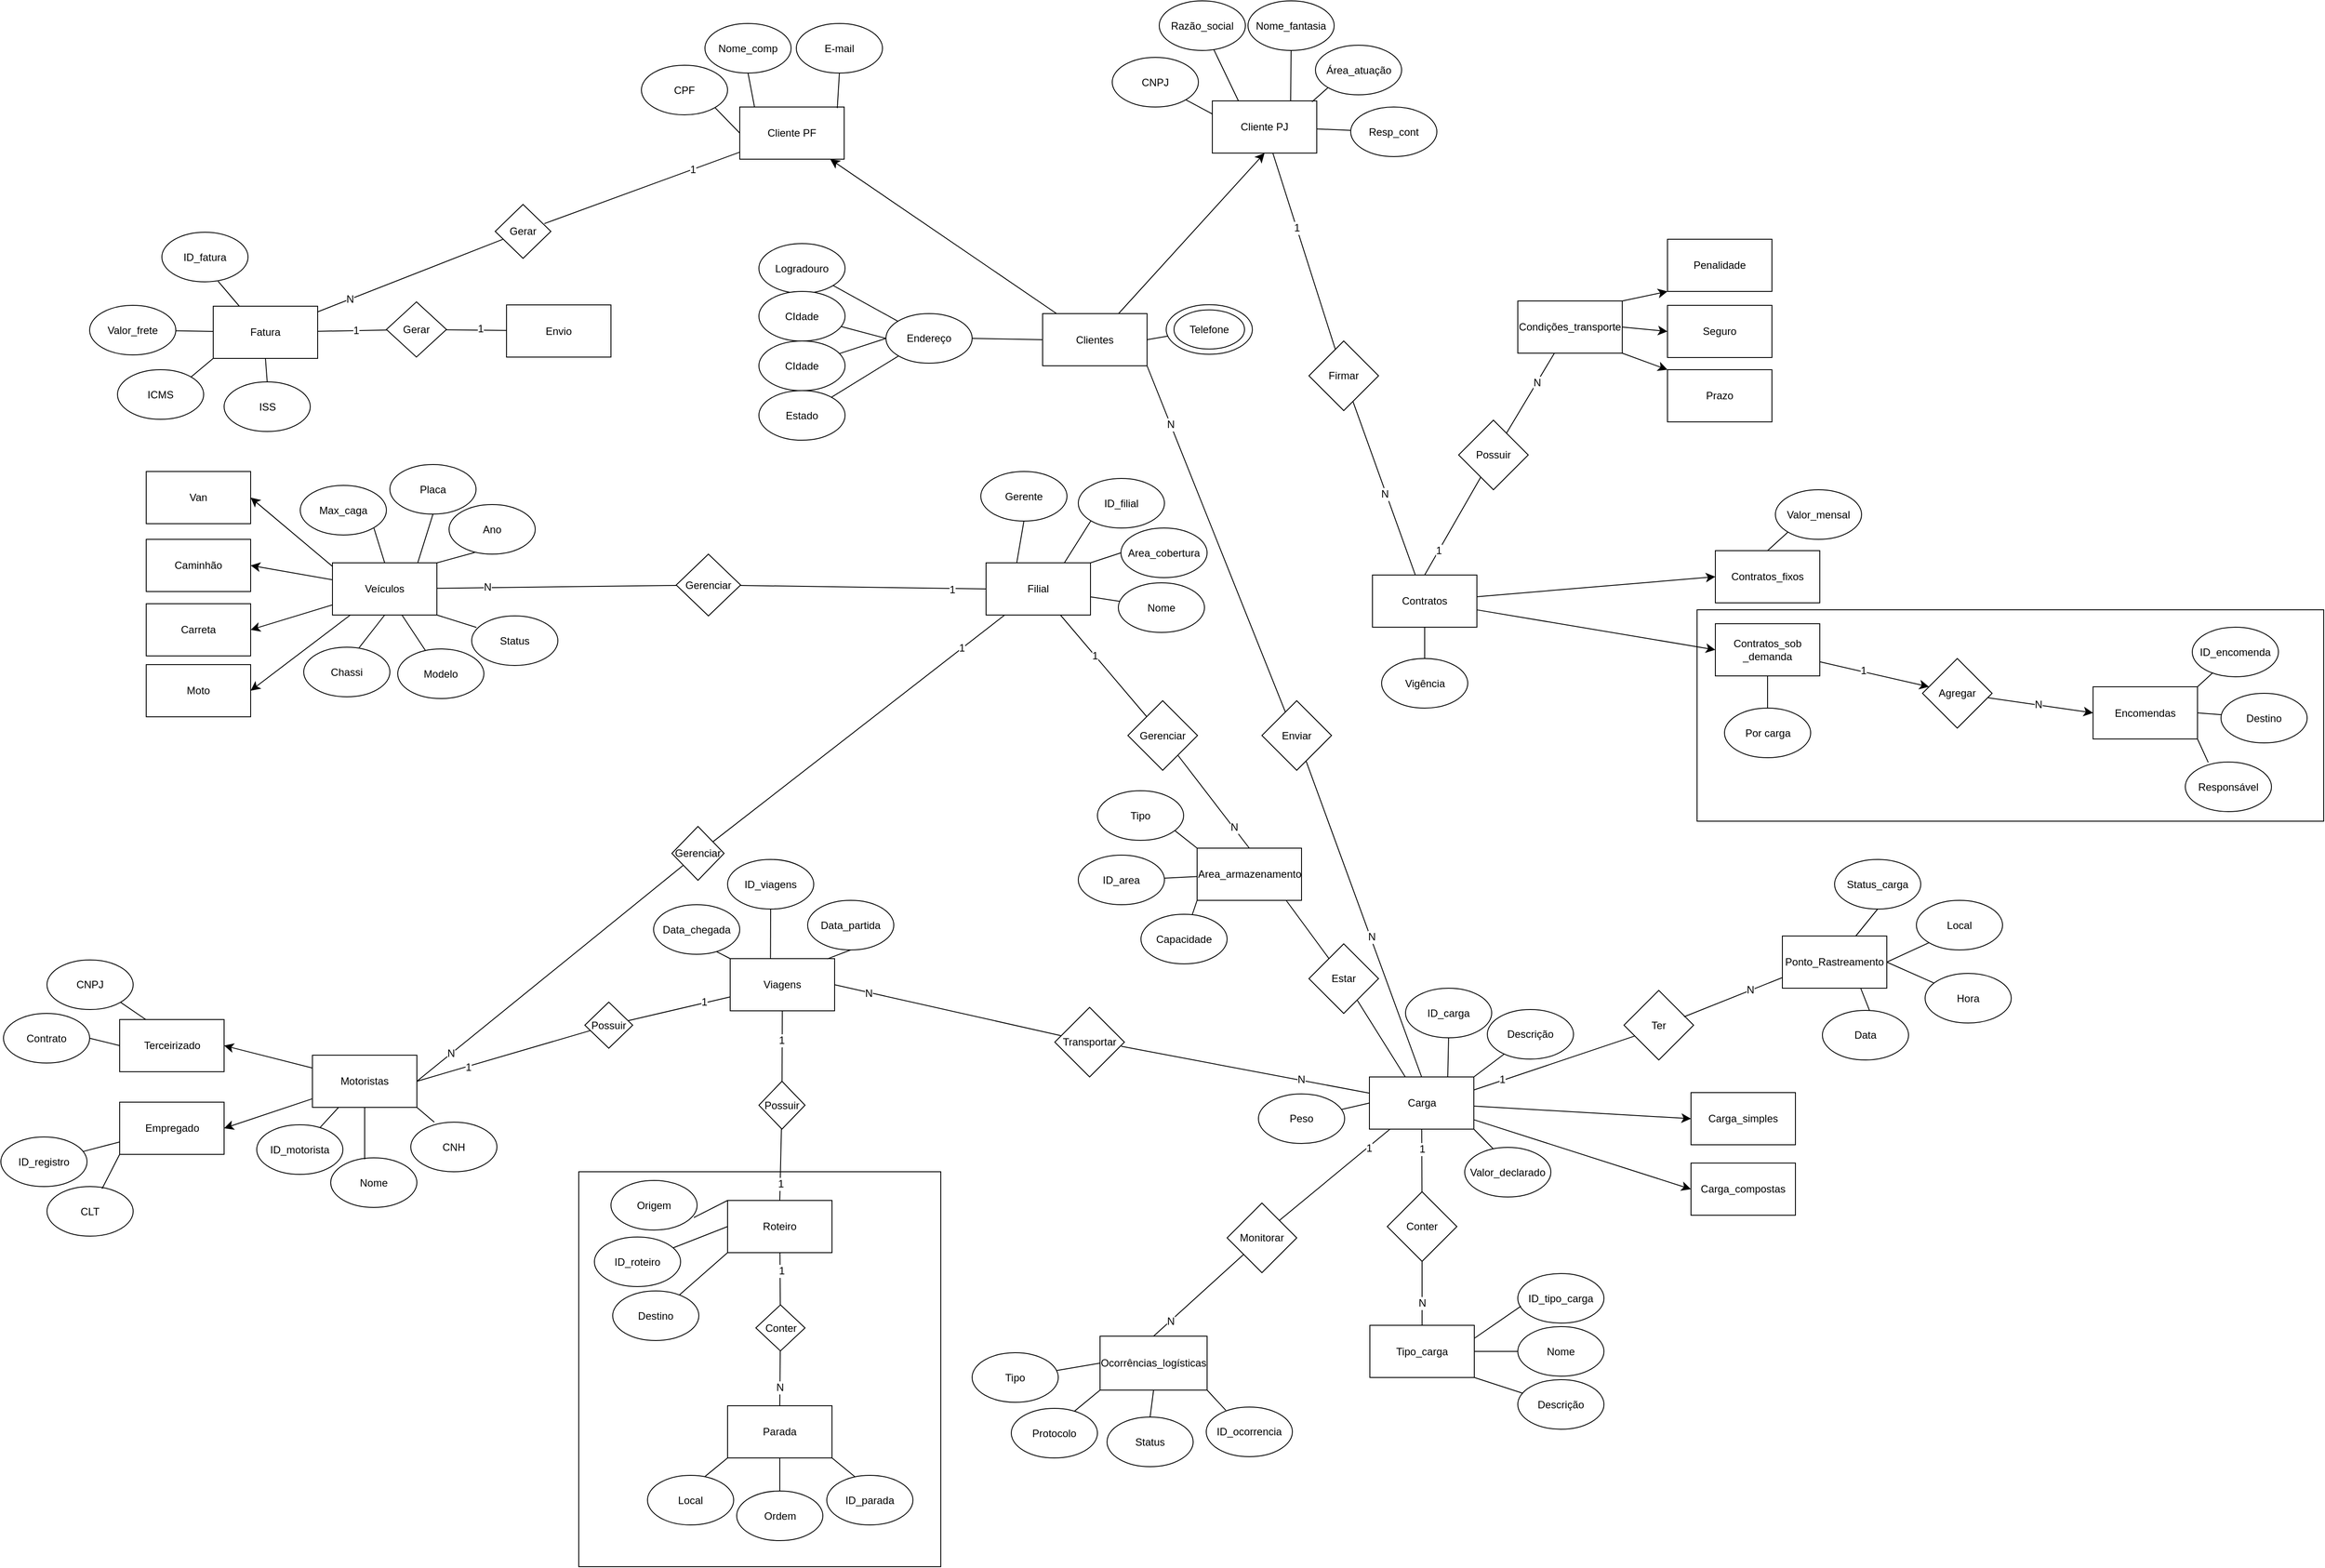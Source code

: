 <mxfile version="26.2.14">
  <diagram name="Página-1" id="iTK0nIs8eEKl5HLrY0HY">
    <mxGraphModel dx="2027" dy="1791" grid="0" gridSize="10" guides="1" tooltips="1" connect="1" arrows="1" fold="1" page="0" pageScale="1" pageWidth="827" pageHeight="1169" math="0" shadow="0">
      <root>
        <mxCell id="0" />
        <mxCell id="1" parent="0" />
        <mxCell id="TubKobpjzzUn3Yk9qgdD-392" value="" style="rounded=0;whiteSpace=wrap;html=1;" vertex="1" parent="1">
          <mxGeometry x="-234" y="944" width="416" height="454" as="geometry" />
        </mxCell>
        <mxCell id="TubKobpjzzUn3Yk9qgdD-386" value="" style="rounded=0;whiteSpace=wrap;html=1;" vertex="1" parent="1">
          <mxGeometry x="1051" y="298" width="720" height="243" as="geometry" />
        </mxCell>
        <mxCell id="TubKobpjzzUn3Yk9qgdD-257" style="edgeStyle=none;curved=1;rounded=0;orthogonalLoop=1;jettySize=auto;html=1;entryX=0.882;entryY=0.356;entryDx=0;entryDy=0;fontSize=12;startSize=8;endSize=8;entryPerimeter=0;endArrow=none;startFill=0;" edge="1" parent="1" source="TubKobpjzzUn3Yk9qgdD-2" target="TubKobpjzzUn3Yk9qgdD-256">
          <mxGeometry relative="1" as="geometry" />
        </mxCell>
        <mxCell id="TubKobpjzzUn3Yk9qgdD-334" value="1" style="edgeLabel;html=1;align=center;verticalAlign=middle;resizable=0;points=[];fontSize=12;" vertex="1" connectable="0" parent="TubKobpjzzUn3Yk9qgdD-257">
          <mxGeometry x="-0.512" y="2" relative="1" as="geometry">
            <mxPoint y="-2" as="offset" />
          </mxGeometry>
        </mxCell>
        <mxCell id="TubKobpjzzUn3Yk9qgdD-2" value="Cliente PF" style="rounded=0;whiteSpace=wrap;html=1;" vertex="1" parent="1">
          <mxGeometry x="-49" y="-280" width="120" height="60" as="geometry" />
        </mxCell>
        <mxCell id="TubKobpjzzUn3Yk9qgdD-195" value="" style="edgeStyle=none;curved=1;rounded=0;orthogonalLoop=1;jettySize=auto;html=1;fontSize=12;startSize=8;endSize=8;endArrow=none;startFill=0;" edge="1" parent="1" source="TubKobpjzzUn3Yk9qgdD-3" target="TubKobpjzzUn3Yk9qgdD-194">
          <mxGeometry relative="1" as="geometry" />
        </mxCell>
        <mxCell id="TubKobpjzzUn3Yk9qgdD-198" value="1" style="edgeLabel;html=1;align=center;verticalAlign=middle;resizable=0;points=[];fontSize=12;" vertex="1" connectable="0" parent="TubKobpjzzUn3Yk9qgdD-195">
          <mxGeometry x="-0.244" relative="1" as="geometry">
            <mxPoint as="offset" />
          </mxGeometry>
        </mxCell>
        <mxCell id="TubKobpjzzUn3Yk9qgdD-3" value="Cliente PJ" style="rounded=0;whiteSpace=wrap;html=1;" vertex="1" parent="1">
          <mxGeometry x="494" y="-287" width="120" height="60" as="geometry" />
        </mxCell>
        <mxCell id="TubKobpjzzUn3Yk9qgdD-75" style="edgeStyle=none;curved=1;rounded=0;orthogonalLoop=1;jettySize=auto;html=1;entryX=0;entryY=0.5;entryDx=0;entryDy=0;fontSize=12;startSize=8;endSize=8;" edge="1" parent="1" source="TubKobpjzzUn3Yk9qgdD-4" target="TubKobpjzzUn3Yk9qgdD-73">
          <mxGeometry relative="1" as="geometry" />
        </mxCell>
        <mxCell id="TubKobpjzzUn3Yk9qgdD-76" style="edgeStyle=none;curved=1;rounded=0;orthogonalLoop=1;jettySize=auto;html=1;entryX=0;entryY=0.5;entryDx=0;entryDy=0;fontSize=12;startSize=8;endSize=8;" edge="1" parent="1" source="TubKobpjzzUn3Yk9qgdD-4" target="TubKobpjzzUn3Yk9qgdD-74">
          <mxGeometry relative="1" as="geometry" />
        </mxCell>
        <mxCell id="TubKobpjzzUn3Yk9qgdD-276" style="edgeStyle=none;curved=1;rounded=0;orthogonalLoop=1;jettySize=auto;html=1;exitX=0.5;exitY=1;exitDx=0;exitDy=0;entryX=0.5;entryY=0;entryDx=0;entryDy=0;fontSize=12;startSize=8;endSize=8;endArrow=none;startFill=0;" edge="1" parent="1" source="TubKobpjzzUn3Yk9qgdD-4" target="TubKobpjzzUn3Yk9qgdD-64">
          <mxGeometry relative="1" as="geometry" />
        </mxCell>
        <mxCell id="TubKobpjzzUn3Yk9qgdD-4" value="Contratos" style="rounded=0;whiteSpace=wrap;html=1;" vertex="1" parent="1">
          <mxGeometry x="678" y="258" width="120" height="60" as="geometry" />
        </mxCell>
        <mxCell id="TubKobpjzzUn3Yk9qgdD-105" style="edgeStyle=none;curved=1;rounded=0;orthogonalLoop=1;jettySize=auto;html=1;entryX=1;entryY=0.5;entryDx=0;entryDy=0;fontSize=12;startSize=8;endSize=8;endArrow=classic;startFill=0;endFill=1;" edge="1" parent="1" source="TubKobpjzzUn3Yk9qgdD-5" target="TubKobpjzzUn3Yk9qgdD-103">
          <mxGeometry relative="1" as="geometry" />
        </mxCell>
        <mxCell id="TubKobpjzzUn3Yk9qgdD-106" style="edgeStyle=none;curved=1;rounded=0;orthogonalLoop=1;jettySize=auto;html=1;entryX=1;entryY=0.5;entryDx=0;entryDy=0;fontSize=12;startSize=8;endSize=8;endArrow=classic;startFill=0;endFill=1;exitX=0.013;exitY=0.09;exitDx=0;exitDy=0;exitPerimeter=0;" edge="1" parent="1" source="TubKobpjzzUn3Yk9qgdD-5" target="TubKobpjzzUn3Yk9qgdD-104">
          <mxGeometry relative="1" as="geometry">
            <mxPoint x="-516" y="243" as="sourcePoint" />
          </mxGeometry>
        </mxCell>
        <mxCell id="TubKobpjzzUn3Yk9qgdD-113" style="edgeStyle=none;curved=1;rounded=0;orthogonalLoop=1;jettySize=auto;html=1;entryX=1;entryY=0.5;entryDx=0;entryDy=0;fontSize=12;startSize=8;endSize=8;endArrow=classic;startFill=0;endFill=1;" edge="1" parent="1" source="TubKobpjzzUn3Yk9qgdD-5" target="TubKobpjzzUn3Yk9qgdD-111">
          <mxGeometry relative="1" as="geometry" />
        </mxCell>
        <mxCell id="TubKobpjzzUn3Yk9qgdD-114" style="edgeStyle=none;curved=1;rounded=0;orthogonalLoop=1;jettySize=auto;html=1;entryX=1;entryY=0.5;entryDx=0;entryDy=0;fontSize=12;startSize=8;endSize=8;endArrow=classic;startFill=0;endFill=1;" edge="1" parent="1" source="TubKobpjzzUn3Yk9qgdD-5" target="TubKobpjzzUn3Yk9qgdD-112">
          <mxGeometry relative="1" as="geometry" />
        </mxCell>
        <mxCell id="TubKobpjzzUn3Yk9qgdD-213" value="" style="edgeStyle=none;curved=1;rounded=0;orthogonalLoop=1;jettySize=auto;html=1;fontSize=12;startSize=8;endSize=8;endArrow=none;startFill=0;" edge="1" parent="1" source="TubKobpjzzUn3Yk9qgdD-5" target="TubKobpjzzUn3Yk9qgdD-212">
          <mxGeometry relative="1" as="geometry" />
        </mxCell>
        <mxCell id="TubKobpjzzUn3Yk9qgdD-333" value="N" style="edgeLabel;html=1;align=center;verticalAlign=middle;resizable=0;points=[];fontSize=12;" vertex="1" connectable="0" parent="TubKobpjzzUn3Yk9qgdD-213">
          <mxGeometry x="-0.579" y="1" relative="1" as="geometry">
            <mxPoint as="offset" />
          </mxGeometry>
        </mxCell>
        <mxCell id="TubKobpjzzUn3Yk9qgdD-313" value="" style="edgeStyle=none;curved=1;rounded=0;orthogonalLoop=1;jettySize=auto;html=1;fontSize=12;startSize=8;endSize=8;endArrow=none;startFill=0;" edge="1" parent="1" source="TubKobpjzzUn3Yk9qgdD-5" target="TubKobpjzzUn3Yk9qgdD-135">
          <mxGeometry relative="1" as="geometry" />
        </mxCell>
        <mxCell id="TubKobpjzzUn3Yk9qgdD-5" value="Veículos" style="rounded=0;whiteSpace=wrap;html=1;" vertex="1" parent="1">
          <mxGeometry x="-517" y="244" width="120" height="60" as="geometry" />
        </mxCell>
        <mxCell id="TubKobpjzzUn3Yk9qgdD-109" style="edgeStyle=none;curved=1;rounded=0;orthogonalLoop=1;jettySize=auto;html=1;entryX=1;entryY=0.5;entryDx=0;entryDy=0;fontSize=12;startSize=8;endSize=8;endArrow=classic;startFill=0;endFill=1;" edge="1" parent="1" source="TubKobpjzzUn3Yk9qgdD-6" target="TubKobpjzzUn3Yk9qgdD-108">
          <mxGeometry relative="1" as="geometry" />
        </mxCell>
        <mxCell id="TubKobpjzzUn3Yk9qgdD-110" style="edgeStyle=none;curved=1;rounded=0;orthogonalLoop=1;jettySize=auto;html=1;entryX=1;entryY=0.5;entryDx=0;entryDy=0;fontSize=12;startSize=8;endSize=8;endArrow=classic;startFill=0;endFill=1;" edge="1" parent="1" source="TubKobpjzzUn3Yk9qgdD-6" target="TubKobpjzzUn3Yk9qgdD-107">
          <mxGeometry relative="1" as="geometry" />
        </mxCell>
        <mxCell id="TubKobpjzzUn3Yk9qgdD-224" value="" style="edgeStyle=none;curved=1;rounded=0;orthogonalLoop=1;jettySize=auto;html=1;fontSize=12;startSize=8;endSize=8;exitX=1;exitY=0.5;exitDx=0;exitDy=0;endArrow=none;startFill=0;" edge="1" parent="1" source="TubKobpjzzUn3Yk9qgdD-6" target="TubKobpjzzUn3Yk9qgdD-223">
          <mxGeometry relative="1" as="geometry" />
        </mxCell>
        <mxCell id="TubKobpjzzUn3Yk9qgdD-376" value="1" style="edgeLabel;html=1;align=center;verticalAlign=middle;resizable=0;points=[];fontSize=12;" vertex="1" connectable="0" parent="TubKobpjzzUn3Yk9qgdD-224">
          <mxGeometry x="-0.418" y="-2" relative="1" as="geometry">
            <mxPoint y="-1" as="offset" />
          </mxGeometry>
        </mxCell>
        <mxCell id="TubKobpjzzUn3Yk9qgdD-6" value="Motoristas" style="rounded=0;whiteSpace=wrap;html=1;" vertex="1" parent="1">
          <mxGeometry x="-540" y="810" width="120" height="60" as="geometry" />
        </mxCell>
        <mxCell id="TubKobpjzzUn3Yk9qgdD-227" value="" style="edgeStyle=none;curved=1;rounded=0;orthogonalLoop=1;jettySize=auto;html=1;fontSize=12;startSize=8;endSize=8;endArrow=none;startFill=0;" edge="1" parent="1" source="TubKobpjzzUn3Yk9qgdD-7" target="TubKobpjzzUn3Yk9qgdD-226">
          <mxGeometry relative="1" as="geometry" />
        </mxCell>
        <mxCell id="TubKobpjzzUn3Yk9qgdD-379" value="1" style="edgeLabel;html=1;align=center;verticalAlign=middle;resizable=0;points=[];fontSize=12;" vertex="1" connectable="0" parent="TubKobpjzzUn3Yk9qgdD-227">
          <mxGeometry x="-0.14" y="2" relative="1" as="geometry">
            <mxPoint x="-3" y="-1" as="offset" />
          </mxGeometry>
        </mxCell>
        <mxCell id="TubKobpjzzUn3Yk9qgdD-7" value="Viagens" style="rounded=0;whiteSpace=wrap;html=1;" vertex="1" parent="1">
          <mxGeometry x="-60" y="699" width="120" height="60" as="geometry" />
        </mxCell>
        <mxCell id="TubKobpjzzUn3Yk9qgdD-216" value="" style="edgeStyle=none;curved=1;rounded=0;orthogonalLoop=1;jettySize=auto;html=1;fontSize=12;startSize=8;endSize=8;endArrow=none;startFill=0;" edge="1" parent="1" source="TubKobpjzzUn3Yk9qgdD-8" target="TubKobpjzzUn3Yk9qgdD-215">
          <mxGeometry relative="1" as="geometry" />
        </mxCell>
        <mxCell id="TubKobpjzzUn3Yk9qgdD-340" value="1" style="edgeLabel;html=1;align=center;verticalAlign=middle;resizable=0;points=[];fontSize=12;" vertex="1" connectable="0" parent="TubKobpjzzUn3Yk9qgdD-216">
          <mxGeometry x="-0.208" y="2" relative="1" as="geometry">
            <mxPoint x="-1" y="2" as="offset" />
          </mxGeometry>
        </mxCell>
        <mxCell id="TubKobpjzzUn3Yk9qgdD-221" value="" style="edgeStyle=none;curved=1;rounded=0;orthogonalLoop=1;jettySize=auto;html=1;fontSize=12;startSize=8;endSize=8;endArrow=none;startFill=0;" edge="1" parent="1" source="TubKobpjzzUn3Yk9qgdD-8" target="TubKobpjzzUn3Yk9qgdD-220">
          <mxGeometry relative="1" as="geometry" />
        </mxCell>
        <mxCell id="TubKobpjzzUn3Yk9qgdD-346" value="1" style="edgeLabel;html=1;align=center;verticalAlign=middle;resizable=0;points=[];fontSize=12;" vertex="1" connectable="0" parent="TubKobpjzzUn3Yk9qgdD-221">
          <mxGeometry x="-0.709" y="-1" relative="1" as="geometry">
            <mxPoint as="offset" />
          </mxGeometry>
        </mxCell>
        <mxCell id="TubKobpjzzUn3Yk9qgdD-327" value="" style="edgeStyle=none;curved=1;rounded=0;orthogonalLoop=1;jettySize=auto;html=1;fontSize=12;startSize=8;endSize=8;endArrow=none;startFill=0;" edge="1" parent="1" source="TubKobpjzzUn3Yk9qgdD-8" target="TubKobpjzzUn3Yk9qgdD-167">
          <mxGeometry relative="1" as="geometry" />
        </mxCell>
        <mxCell id="TubKobpjzzUn3Yk9qgdD-328" style="edgeStyle=none;curved=1;rounded=0;orthogonalLoop=1;jettySize=auto;html=1;exitX=1;exitY=0;exitDx=0;exitDy=0;entryX=0;entryY=0.5;entryDx=0;entryDy=0;fontSize=12;startSize=8;endSize=8;endArrow=none;startFill=0;" edge="1" parent="1" source="TubKobpjzzUn3Yk9qgdD-8" target="TubKobpjzzUn3Yk9qgdD-165">
          <mxGeometry relative="1" as="geometry" />
        </mxCell>
        <mxCell id="TubKobpjzzUn3Yk9qgdD-8" value="Filial" style="rounded=0;whiteSpace=wrap;html=1;" vertex="1" parent="1">
          <mxGeometry x="234" y="244" width="120" height="60" as="geometry" />
        </mxCell>
        <mxCell id="TubKobpjzzUn3Yk9qgdD-322" value="" style="edgeStyle=none;curved=1;rounded=0;orthogonalLoop=1;jettySize=auto;html=1;fontSize=12;startSize=8;endSize=8;endArrow=none;startFill=0;" edge="1" parent="1" source="TubKobpjzzUn3Yk9qgdD-10" target="TubKobpjzzUn3Yk9qgdD-180">
          <mxGeometry relative="1" as="geometry" />
        </mxCell>
        <mxCell id="TubKobpjzzUn3Yk9qgdD-323" style="edgeStyle=none;curved=1;rounded=0;orthogonalLoop=1;jettySize=auto;html=1;exitX=0;exitY=1;exitDx=0;exitDy=0;entryX=1;entryY=0;entryDx=0;entryDy=0;fontSize=12;startSize=8;endSize=8;endArrow=none;startFill=0;" edge="1" parent="1" source="TubKobpjzzUn3Yk9qgdD-10" target="TubKobpjzzUn3Yk9qgdD-170">
          <mxGeometry relative="1" as="geometry" />
        </mxCell>
        <mxCell id="TubKobpjzzUn3Yk9qgdD-10" value="Fatura" style="rounded=0;whiteSpace=wrap;html=1;" vertex="1" parent="1">
          <mxGeometry x="-654" y="-51" width="120" height="60" as="geometry" />
        </mxCell>
        <mxCell id="TubKobpjzzUn3Yk9qgdD-292" style="edgeStyle=none;curved=1;rounded=0;orthogonalLoop=1;jettySize=auto;html=1;exitX=0;exitY=0.5;exitDx=0;exitDy=0;fontSize=12;startSize=8;endSize=8;endArrow=none;startFill=0;" edge="1" parent="1" source="TubKobpjzzUn3Yk9qgdD-11" target="TubKobpjzzUn3Yk9qgdD-185">
          <mxGeometry relative="1" as="geometry" />
        </mxCell>
        <mxCell id="TubKobpjzzUn3Yk9qgdD-294" style="edgeStyle=none;curved=1;rounded=0;orthogonalLoop=1;jettySize=auto;html=1;exitX=0.5;exitY=1;exitDx=0;exitDy=0;entryX=0.5;entryY=0;entryDx=0;entryDy=0;fontSize=12;startSize=8;endSize=8;endArrow=none;startFill=0;" edge="1" parent="1" source="TubKobpjzzUn3Yk9qgdD-11" target="TubKobpjzzUn3Yk9qgdD-186">
          <mxGeometry relative="1" as="geometry" />
        </mxCell>
        <mxCell id="TubKobpjzzUn3Yk9qgdD-11" value="Ocorrências_logísticas" style="rounded=0;whiteSpace=wrap;html=1;" vertex="1" parent="1">
          <mxGeometry x="365" y="1133" width="123" height="62" as="geometry" />
        </mxCell>
        <mxCell id="TubKobpjzzUn3Yk9qgdD-296" style="edgeStyle=none;curved=1;rounded=0;orthogonalLoop=1;jettySize=auto;html=1;exitX=0.5;exitY=1;exitDx=0;exitDy=0;entryX=0.5;entryY=0;entryDx=0;entryDy=0;fontSize=12;startSize=8;endSize=8;endArrow=none;startFill=0;" edge="1" parent="1" source="TubKobpjzzUn3Yk9qgdD-12" target="TubKobpjzzUn3Yk9qgdD-172">
          <mxGeometry relative="1" as="geometry" />
        </mxCell>
        <mxCell id="TubKobpjzzUn3Yk9qgdD-12" value="Parada" style="rounded=0;whiteSpace=wrap;html=1;" vertex="1" parent="1">
          <mxGeometry x="-63" y="1213" width="120" height="60" as="geometry" />
        </mxCell>
        <mxCell id="TubKobpjzzUn3Yk9qgdD-13" value="Endereço" style="ellipse;whiteSpace=wrap;html=1;" vertex="1" parent="1">
          <mxGeometry x="119" y="-42.5" width="99" height="57" as="geometry" />
        </mxCell>
        <mxCell id="TubKobpjzzUn3Yk9qgdD-14" value="E-mail" style="ellipse;whiteSpace=wrap;html=1;" vertex="1" parent="1">
          <mxGeometry x="16" y="-376" width="99" height="57" as="geometry" />
        </mxCell>
        <mxCell id="TubKobpjzzUn3Yk9qgdD-260" style="edgeStyle=none;curved=1;rounded=0;orthogonalLoop=1;jettySize=auto;html=1;exitX=0.5;exitY=1;exitDx=0;exitDy=0;entryX=0.142;entryY=0.006;entryDx=0;entryDy=0;fontSize=12;startSize=8;endSize=8;entryPerimeter=0;endArrow=none;startFill=0;" edge="1" parent="1" source="TubKobpjzzUn3Yk9qgdD-17" target="TubKobpjzzUn3Yk9qgdD-2">
          <mxGeometry relative="1" as="geometry" />
        </mxCell>
        <mxCell id="TubKobpjzzUn3Yk9qgdD-17" value="Nome_comp" style="ellipse;whiteSpace=wrap;html=1;" vertex="1" parent="1">
          <mxGeometry x="-89" y="-376" width="99" height="57" as="geometry" />
        </mxCell>
        <mxCell id="TubKobpjzzUn3Yk9qgdD-261" style="edgeStyle=none;curved=1;rounded=0;orthogonalLoop=1;jettySize=auto;html=1;exitX=1;exitY=1;exitDx=0;exitDy=0;entryX=0;entryY=0.5;entryDx=0;entryDy=0;fontSize=12;startSize=8;endSize=8;endArrow=none;startFill=0;" edge="1" parent="1" source="TubKobpjzzUn3Yk9qgdD-18" target="TubKobpjzzUn3Yk9qgdD-2">
          <mxGeometry relative="1" as="geometry" />
        </mxCell>
        <mxCell id="TubKobpjzzUn3Yk9qgdD-18" value="CPF" style="ellipse;whiteSpace=wrap;html=1;" vertex="1" parent="1">
          <mxGeometry x="-162" y="-328" width="99" height="57" as="geometry" />
        </mxCell>
        <mxCell id="TubKobpjzzUn3Yk9qgdD-23" style="rounded=0;orthogonalLoop=1;jettySize=auto;html=1;fontSize=12;startSize=8;endSize=8;endArrow=none;startFill=0;" edge="1" parent="1" source="TubKobpjzzUn3Yk9qgdD-19" target="TubKobpjzzUn3Yk9qgdD-13">
          <mxGeometry relative="1" as="geometry" />
        </mxCell>
        <mxCell id="TubKobpjzzUn3Yk9qgdD-19" value="Logradouro" style="ellipse;whiteSpace=wrap;html=1;" vertex="1" parent="1">
          <mxGeometry x="-27" y="-123" width="99" height="57" as="geometry" />
        </mxCell>
        <mxCell id="TubKobpjzzUn3Yk9qgdD-24" style="rounded=0;orthogonalLoop=1;jettySize=auto;html=1;entryX=0;entryY=0.5;entryDx=0;entryDy=0;fontSize=12;startSize=8;endSize=8;endArrow=none;startFill=0;" edge="1" parent="1" source="TubKobpjzzUn3Yk9qgdD-20" target="TubKobpjzzUn3Yk9qgdD-13">
          <mxGeometry relative="1" as="geometry" />
        </mxCell>
        <mxCell id="TubKobpjzzUn3Yk9qgdD-20" value="CIdade" style="ellipse;whiteSpace=wrap;html=1;" vertex="1" parent="1">
          <mxGeometry x="-27" y="-68" width="99" height="57" as="geometry" />
        </mxCell>
        <mxCell id="TubKobpjzzUn3Yk9qgdD-25" style="rounded=0;orthogonalLoop=1;jettySize=auto;html=1;entryX=0;entryY=0.5;entryDx=0;entryDy=0;fontSize=12;startSize=8;endSize=8;endArrow=none;startFill=0;" edge="1" parent="1" source="TubKobpjzzUn3Yk9qgdD-21" target="TubKobpjzzUn3Yk9qgdD-13">
          <mxGeometry relative="1" as="geometry" />
        </mxCell>
        <mxCell id="TubKobpjzzUn3Yk9qgdD-21" value="CIdade" style="ellipse;whiteSpace=wrap;html=1;" vertex="1" parent="1">
          <mxGeometry x="-27" y="-11" width="99" height="57" as="geometry" />
        </mxCell>
        <mxCell id="TubKobpjzzUn3Yk9qgdD-26" style="rounded=0;orthogonalLoop=1;jettySize=auto;html=1;entryX=0;entryY=1;entryDx=0;entryDy=0;fontSize=12;startSize=8;endSize=8;endArrow=none;startFill=0;" edge="1" parent="1" source="TubKobpjzzUn3Yk9qgdD-22" target="TubKobpjzzUn3Yk9qgdD-13">
          <mxGeometry relative="1" as="geometry" />
        </mxCell>
        <mxCell id="TubKobpjzzUn3Yk9qgdD-22" value="Estado" style="ellipse;whiteSpace=wrap;html=1;" vertex="1" parent="1">
          <mxGeometry x="-27" y="46" width="99" height="57" as="geometry" />
        </mxCell>
        <mxCell id="TubKobpjzzUn3Yk9qgdD-263" style="edgeStyle=none;curved=1;rounded=0;orthogonalLoop=1;jettySize=auto;html=1;exitX=1;exitY=1;exitDx=0;exitDy=0;entryX=0;entryY=0.25;entryDx=0;entryDy=0;fontSize=12;startSize=8;endSize=8;endArrow=none;startFill=0;" edge="1" parent="1" source="TubKobpjzzUn3Yk9qgdD-27" target="TubKobpjzzUn3Yk9qgdD-3">
          <mxGeometry relative="1" as="geometry" />
        </mxCell>
        <mxCell id="TubKobpjzzUn3Yk9qgdD-27" value="CNPJ" style="ellipse;whiteSpace=wrap;html=1;" vertex="1" parent="1">
          <mxGeometry x="379" y="-337" width="99" height="57" as="geometry" />
        </mxCell>
        <mxCell id="TubKobpjzzUn3Yk9qgdD-264" style="edgeStyle=none;curved=1;rounded=0;orthogonalLoop=1;jettySize=auto;html=1;entryX=0.25;entryY=0;entryDx=0;entryDy=0;fontSize=12;startSize=8;endSize=8;endArrow=none;startFill=0;" edge="1" parent="1" source="TubKobpjzzUn3Yk9qgdD-28" target="TubKobpjzzUn3Yk9qgdD-3">
          <mxGeometry relative="1" as="geometry" />
        </mxCell>
        <mxCell id="TubKobpjzzUn3Yk9qgdD-28" value="Razão_social" style="ellipse;whiteSpace=wrap;html=1;" vertex="1" parent="1">
          <mxGeometry x="433" y="-402" width="99" height="57" as="geometry" />
        </mxCell>
        <mxCell id="TubKobpjzzUn3Yk9qgdD-265" style="edgeStyle=none;curved=1;rounded=0;orthogonalLoop=1;jettySize=auto;html=1;exitX=0.5;exitY=1;exitDx=0;exitDy=0;entryX=0.75;entryY=0;entryDx=0;entryDy=0;fontSize=12;startSize=8;endSize=8;endArrow=none;startFill=0;" edge="1" parent="1" source="TubKobpjzzUn3Yk9qgdD-29" target="TubKobpjzzUn3Yk9qgdD-3">
          <mxGeometry relative="1" as="geometry" />
        </mxCell>
        <mxCell id="TubKobpjzzUn3Yk9qgdD-29" value="Nome_fantasia" style="ellipse;whiteSpace=wrap;html=1;" vertex="1" parent="1">
          <mxGeometry x="535" y="-402" width="99" height="57" as="geometry" />
        </mxCell>
        <mxCell id="TubKobpjzzUn3Yk9qgdD-30" value="Área_atuação" style="ellipse;whiteSpace=wrap;html=1;" vertex="1" parent="1">
          <mxGeometry x="612.5" y="-351" width="99" height="57" as="geometry" />
        </mxCell>
        <mxCell id="TubKobpjzzUn3Yk9qgdD-277" style="edgeStyle=none;curved=1;rounded=0;orthogonalLoop=1;jettySize=auto;html=1;exitX=1;exitY=0;exitDx=0;exitDy=0;fontSize=12;startSize=8;endSize=8;endArrow=none;startFill=0;" edge="1" parent="1" source="TubKobpjzzUn3Yk9qgdD-34" target="TubKobpjzzUn3Yk9qgdD-122">
          <mxGeometry relative="1" as="geometry" />
        </mxCell>
        <mxCell id="TubKobpjzzUn3Yk9qgdD-278" style="edgeStyle=none;curved=1;rounded=0;orthogonalLoop=1;jettySize=auto;html=1;exitX=1;exitY=0.5;exitDx=0;exitDy=0;fontSize=12;startSize=8;endSize=8;endArrow=none;startFill=0;" edge="1" parent="1" source="TubKobpjzzUn3Yk9qgdD-34" target="TubKobpjzzUn3Yk9qgdD-123">
          <mxGeometry relative="1" as="geometry" />
        </mxCell>
        <mxCell id="TubKobpjzzUn3Yk9qgdD-34" value="Encomendas" style="rounded=0;whiteSpace=wrap;html=1;" vertex="1" parent="1">
          <mxGeometry x="1506" y="386.5" width="120" height="60" as="geometry" />
        </mxCell>
        <mxCell id="TubKobpjzzUn3Yk9qgdD-35" value="" style="ellipse;whiteSpace=wrap;html=1;" vertex="1" parent="1">
          <mxGeometry x="441" y="-52.75" width="99" height="57" as="geometry" />
        </mxCell>
        <mxCell id="TubKobpjzzUn3Yk9qgdD-36" value="Telefone" style="ellipse;whiteSpace=wrap;html=1;" vertex="1" parent="1">
          <mxGeometry x="450" y="-46.75" width="81" height="45" as="geometry" />
        </mxCell>
        <mxCell id="TubKobpjzzUn3Yk9qgdD-53" style="edgeStyle=none;curved=1;rounded=0;orthogonalLoop=1;jettySize=auto;html=1;fontSize=12;startSize=8;endSize=8;" edge="1" parent="1" source="TubKobpjzzUn3Yk9qgdD-52" target="TubKobpjzzUn3Yk9qgdD-2">
          <mxGeometry relative="1" as="geometry" />
        </mxCell>
        <mxCell id="TubKobpjzzUn3Yk9qgdD-54" style="edgeStyle=none;curved=1;rounded=0;orthogonalLoop=1;jettySize=auto;html=1;entryX=0.5;entryY=1;entryDx=0;entryDy=0;fontSize=12;startSize=8;endSize=8;" edge="1" parent="1" source="TubKobpjzzUn3Yk9qgdD-52" target="TubKobpjzzUn3Yk9qgdD-3">
          <mxGeometry relative="1" as="geometry" />
        </mxCell>
        <mxCell id="TubKobpjzzUn3Yk9qgdD-290" style="edgeStyle=none;curved=1;rounded=0;orthogonalLoop=1;jettySize=auto;html=1;exitX=0;exitY=0.5;exitDx=0;exitDy=0;entryX=1;entryY=0.5;entryDx=0;entryDy=0;fontSize=12;startSize=8;endSize=8;endArrow=none;startFill=0;" edge="1" parent="1" source="TubKobpjzzUn3Yk9qgdD-52" target="TubKobpjzzUn3Yk9qgdD-13">
          <mxGeometry relative="1" as="geometry" />
        </mxCell>
        <mxCell id="TubKobpjzzUn3Yk9qgdD-291" style="edgeStyle=none;curved=1;rounded=0;orthogonalLoop=1;jettySize=auto;html=1;exitX=1;exitY=0.5;exitDx=0;exitDy=0;fontSize=12;startSize=8;endSize=8;endArrow=none;startFill=0;" edge="1" parent="1" source="TubKobpjzzUn3Yk9qgdD-52" target="TubKobpjzzUn3Yk9qgdD-35">
          <mxGeometry relative="1" as="geometry" />
        </mxCell>
        <mxCell id="TubKobpjzzUn3Yk9qgdD-52" value="Clientes" style="rounded=0;whiteSpace=wrap;html=1;" vertex="1" parent="1">
          <mxGeometry x="299" y="-42.5" width="120" height="60" as="geometry" />
        </mxCell>
        <mxCell id="TubKobpjzzUn3Yk9qgdD-267" style="edgeStyle=none;curved=1;rounded=0;orthogonalLoop=1;jettySize=auto;html=1;fontSize=12;startSize=8;endSize=8;endArrow=none;startFill=0;" edge="1" parent="1" source="TubKobpjzzUn3Yk9qgdD-55" target="TubKobpjzzUn3Yk9qgdD-3">
          <mxGeometry relative="1" as="geometry" />
        </mxCell>
        <mxCell id="TubKobpjzzUn3Yk9qgdD-55" value="Resp_cont" style="ellipse;whiteSpace=wrap;html=1;" vertex="1" parent="1">
          <mxGeometry x="653" y="-280" width="99" height="57" as="geometry" />
        </mxCell>
        <mxCell id="TubKobpjzzUn3Yk9qgdD-64" value="Vigência" style="ellipse;whiteSpace=wrap;html=1;" vertex="1" parent="1">
          <mxGeometry x="688.5" y="354" width="99" height="57" as="geometry" />
        </mxCell>
        <mxCell id="TubKobpjzzUn3Yk9qgdD-65" value="Valor_mensal" style="ellipse;whiteSpace=wrap;html=1;" vertex="1" parent="1">
          <mxGeometry x="1141" y="160" width="99" height="57" as="geometry" />
        </mxCell>
        <mxCell id="TubKobpjzzUn3Yk9qgdD-115" style="edgeStyle=none;curved=1;rounded=0;orthogonalLoop=1;jettySize=auto;html=1;entryX=0;entryY=0.5;entryDx=0;entryDy=0;fontSize=12;startSize=8;endSize=8;" edge="1" parent="1" source="TubKobpjzzUn3Yk9qgdD-68" target="TubKobpjzzUn3Yk9qgdD-89">
          <mxGeometry relative="1" as="geometry" />
        </mxCell>
        <mxCell id="TubKobpjzzUn3Yk9qgdD-116" style="edgeStyle=none;curved=1;rounded=0;orthogonalLoop=1;jettySize=auto;html=1;entryX=0;entryY=0.5;entryDx=0;entryDy=0;fontSize=12;startSize=8;endSize=8;" edge="1" parent="1" source="TubKobpjzzUn3Yk9qgdD-68" target="TubKobpjzzUn3Yk9qgdD-90">
          <mxGeometry relative="1" as="geometry" />
        </mxCell>
        <mxCell id="TubKobpjzzUn3Yk9qgdD-208" value="" style="edgeStyle=none;curved=1;rounded=0;orthogonalLoop=1;jettySize=auto;html=1;fontSize=12;startSize=8;endSize=8;endArrow=none;startFill=0;" edge="1" parent="1" source="TubKobpjzzUn3Yk9qgdD-68" target="TubKobpjzzUn3Yk9qgdD-207">
          <mxGeometry relative="1" as="geometry" />
        </mxCell>
        <mxCell id="TubKobpjzzUn3Yk9qgdD-231" value="" style="edgeStyle=none;curved=1;rounded=0;orthogonalLoop=1;jettySize=auto;html=1;fontSize=12;startSize=8;endSize=8;entryX=0.954;entryY=0.56;entryDx=0;entryDy=0;entryPerimeter=0;endArrow=none;startFill=0;" edge="1" parent="1" source="TubKobpjzzUn3Yk9qgdD-68" target="TubKobpjzzUn3Yk9qgdD-230">
          <mxGeometry relative="1" as="geometry" />
        </mxCell>
        <mxCell id="TubKobpjzzUn3Yk9qgdD-375" value="N" style="edgeLabel;html=1;align=center;verticalAlign=middle;resizable=0;points=[];fontSize=12;" vertex="1" connectable="0" parent="TubKobpjzzUn3Yk9qgdD-231">
          <mxGeometry x="-0.448" y="-1" relative="1" as="geometry">
            <mxPoint as="offset" />
          </mxGeometry>
        </mxCell>
        <mxCell id="TubKobpjzzUn3Yk9qgdD-237" style="edgeStyle=none;curved=1;rounded=0;orthogonalLoop=1;jettySize=auto;html=1;entryX=0.5;entryY=0;entryDx=0;entryDy=0;fontSize=12;startSize=8;endSize=8;endArrow=none;startFill=0;" edge="1" parent="1" source="TubKobpjzzUn3Yk9qgdD-240" target="TubKobpjzzUn3Yk9qgdD-11">
          <mxGeometry relative="1" as="geometry" />
        </mxCell>
        <mxCell id="TubKobpjzzUn3Yk9qgdD-349" value="N" style="edgeLabel;html=1;align=center;verticalAlign=middle;resizable=0;points=[];fontSize=12;" vertex="1" connectable="0" parent="TubKobpjzzUn3Yk9qgdD-237">
          <mxGeometry x="0.639" y="2" relative="1" as="geometry">
            <mxPoint x="-1" y="-2" as="offset" />
          </mxGeometry>
        </mxCell>
        <mxCell id="TubKobpjzzUn3Yk9qgdD-281" style="edgeStyle=none;curved=1;rounded=0;orthogonalLoop=1;jettySize=auto;html=1;exitX=0.75;exitY=0;exitDx=0;exitDy=0;fontSize=12;startSize=8;endSize=8;endArrow=none;startFill=0;entryX=0.5;entryY=1;entryDx=0;entryDy=0;" edge="1" parent="1" source="TubKobpjzzUn3Yk9qgdD-68" target="TubKobpjzzUn3Yk9qgdD-71">
          <mxGeometry relative="1" as="geometry">
            <mxPoint x="764.909" y="791.273" as="targetPoint" />
          </mxGeometry>
        </mxCell>
        <mxCell id="TubKobpjzzUn3Yk9qgdD-282" style="edgeStyle=none;curved=1;rounded=0;orthogonalLoop=1;jettySize=auto;html=1;exitX=1;exitY=0;exitDx=0;exitDy=0;fontSize=12;startSize=8;endSize=8;endArrow=none;startFill=0;" edge="1" parent="1" source="TubKobpjzzUn3Yk9qgdD-68" target="TubKobpjzzUn3Yk9qgdD-70">
          <mxGeometry relative="1" as="geometry" />
        </mxCell>
        <mxCell id="TubKobpjzzUn3Yk9qgdD-283" style="edgeStyle=none;curved=1;rounded=0;orthogonalLoop=1;jettySize=auto;html=1;exitX=0;exitY=0.5;exitDx=0;exitDy=0;fontSize=12;startSize=8;endSize=8;endArrow=none;startFill=0;" edge="1" parent="1" source="TubKobpjzzUn3Yk9qgdD-68" target="TubKobpjzzUn3Yk9qgdD-72">
          <mxGeometry relative="1" as="geometry" />
        </mxCell>
        <mxCell id="TubKobpjzzUn3Yk9qgdD-331" value="" style="edgeStyle=none;curved=1;rounded=0;orthogonalLoop=1;jettySize=auto;html=1;fontSize=12;startSize=8;endSize=8;endArrow=none;startFill=0;" edge="1" parent="1" source="TubKobpjzzUn3Yk9qgdD-68" target="TubKobpjzzUn3Yk9qgdD-203">
          <mxGeometry relative="1" as="geometry" />
        </mxCell>
        <mxCell id="TubKobpjzzUn3Yk9qgdD-336" value="1" style="edgeLabel;html=1;align=center;verticalAlign=middle;resizable=0;points=[];fontSize=12;" vertex="1" connectable="0" parent="TubKobpjzzUn3Yk9qgdD-331">
          <mxGeometry x="-0.367" relative="1" as="geometry">
            <mxPoint as="offset" />
          </mxGeometry>
        </mxCell>
        <mxCell id="TubKobpjzzUn3Yk9qgdD-353" style="edgeStyle=none;curved=1;rounded=0;orthogonalLoop=1;jettySize=auto;html=1;exitX=1;exitY=0.25;exitDx=0;exitDy=0;fontSize=12;startSize=8;endSize=8;entryX=0.16;entryY=0.654;entryDx=0;entryDy=0;entryPerimeter=0;endArrow=none;startFill=0;" edge="1" parent="1" source="TubKobpjzzUn3Yk9qgdD-68" target="TubKobpjzzUn3Yk9qgdD-355">
          <mxGeometry relative="1" as="geometry">
            <mxPoint x="1046.762" y="765.571" as="targetPoint" />
          </mxGeometry>
        </mxCell>
        <mxCell id="TubKobpjzzUn3Yk9qgdD-377" value="1" style="edgeLabel;html=1;align=center;verticalAlign=middle;resizable=0;points=[];fontSize=12;" vertex="1" connectable="0" parent="TubKobpjzzUn3Yk9qgdD-353">
          <mxGeometry x="-0.65" y="1" relative="1" as="geometry">
            <mxPoint as="offset" />
          </mxGeometry>
        </mxCell>
        <mxCell id="TubKobpjzzUn3Yk9qgdD-381" style="edgeStyle=none;curved=1;rounded=0;orthogonalLoop=1;jettySize=auto;html=1;exitX=0.358;exitY=0.216;exitDx=0;exitDy=0;fontSize=12;startSize=8;endSize=8;entryX=1;entryY=1;entryDx=0;entryDy=0;exitPerimeter=0;endArrow=none;startFill=0;" edge="1" parent="1" source="TubKobpjzzUn3Yk9qgdD-382" target="TubKobpjzzUn3Yk9qgdD-52">
          <mxGeometry relative="1" as="geometry">
            <mxPoint x="457.286" y="121.714" as="targetPoint" />
          </mxGeometry>
        </mxCell>
        <mxCell id="TubKobpjzzUn3Yk9qgdD-384" value="N" style="edgeLabel;html=1;align=center;verticalAlign=middle;resizable=0;points=[];fontSize=12;" vertex="1" connectable="0" parent="TubKobpjzzUn3Yk9qgdD-381">
          <mxGeometry x="0.667" relative="1" as="geometry">
            <mxPoint as="offset" />
          </mxGeometry>
        </mxCell>
        <mxCell id="TubKobpjzzUn3Yk9qgdD-68" value="Carga" style="rounded=0;whiteSpace=wrap;html=1;" vertex="1" parent="1">
          <mxGeometry x="674.5" y="835" width="120" height="60" as="geometry" />
        </mxCell>
        <mxCell id="TubKobpjzzUn3Yk9qgdD-70" value="Descrição" style="ellipse;whiteSpace=wrap;html=1;" vertex="1" parent="1">
          <mxGeometry x="810" y="757.5" width="99" height="57" as="geometry" />
        </mxCell>
        <mxCell id="TubKobpjzzUn3Yk9qgdD-71" value="ID_carga" style="ellipse;whiteSpace=wrap;html=1;" vertex="1" parent="1">
          <mxGeometry x="716" y="733" width="99" height="57" as="geometry" />
        </mxCell>
        <mxCell id="TubKobpjzzUn3Yk9qgdD-72" value="Peso" style="ellipse;whiteSpace=wrap;html=1;" vertex="1" parent="1">
          <mxGeometry x="547" y="854.5" width="99" height="57" as="geometry" />
        </mxCell>
        <mxCell id="TubKobpjzzUn3Yk9qgdD-275" style="edgeStyle=none;curved=1;rounded=0;orthogonalLoop=1;jettySize=auto;html=1;exitX=0.5;exitY=0;exitDx=0;exitDy=0;entryX=0;entryY=1;entryDx=0;entryDy=0;fontSize=12;startSize=8;endSize=8;endArrow=none;startFill=0;" edge="1" parent="1" source="TubKobpjzzUn3Yk9qgdD-73" target="TubKobpjzzUn3Yk9qgdD-65">
          <mxGeometry relative="1" as="geometry" />
        </mxCell>
        <mxCell id="TubKobpjzzUn3Yk9qgdD-73" value="Contratos_fixos" style="rounded=0;whiteSpace=wrap;html=1;" vertex="1" parent="1">
          <mxGeometry x="1072" y="230" width="120" height="60" as="geometry" />
        </mxCell>
        <mxCell id="TubKobpjzzUn3Yk9qgdD-274" style="edgeStyle=none;curved=1;rounded=0;orthogonalLoop=1;jettySize=auto;html=1;exitX=0.5;exitY=1;exitDx=0;exitDy=0;entryX=0.5;entryY=0;entryDx=0;entryDy=0;fontSize=12;startSize=8;endSize=8;endArrow=none;startFill=0;" edge="1" parent="1" source="TubKobpjzzUn3Yk9qgdD-74" target="TubKobpjzzUn3Yk9qgdD-77">
          <mxGeometry relative="1" as="geometry" />
        </mxCell>
        <mxCell id="TubKobpjzzUn3Yk9qgdD-388" value="" style="edgeStyle=none;curved=1;rounded=0;orthogonalLoop=1;jettySize=auto;html=1;fontSize=12;startSize=8;endSize=8;" edge="1" parent="1" source="TubKobpjzzUn3Yk9qgdD-74" target="TubKobpjzzUn3Yk9qgdD-387">
          <mxGeometry relative="1" as="geometry" />
        </mxCell>
        <mxCell id="TubKobpjzzUn3Yk9qgdD-390" value="1" style="edgeLabel;html=1;align=center;verticalAlign=middle;resizable=0;points=[];fontSize=12;" vertex="1" connectable="0" parent="TubKobpjzzUn3Yk9qgdD-388">
          <mxGeometry x="-0.219" y="1" relative="1" as="geometry">
            <mxPoint as="offset" />
          </mxGeometry>
        </mxCell>
        <mxCell id="TubKobpjzzUn3Yk9qgdD-74" value="Contratos_sob&lt;div&gt;_demanda&lt;/div&gt;" style="rounded=0;whiteSpace=wrap;html=1;" vertex="1" parent="1">
          <mxGeometry x="1072" y="314" width="120" height="60" as="geometry" />
        </mxCell>
        <mxCell id="TubKobpjzzUn3Yk9qgdD-77" value="Por carga" style="ellipse;whiteSpace=wrap;html=1;" vertex="1" parent="1">
          <mxGeometry x="1082.5" y="411" width="99" height="57" as="geometry" />
        </mxCell>
        <mxCell id="TubKobpjzzUn3Yk9qgdD-201" value="" style="edgeStyle=none;curved=1;rounded=0;orthogonalLoop=1;jettySize=auto;html=1;fontSize=12;startSize=8;endSize=8;endArrow=none;startFill=0;" edge="1" parent="1" source="TubKobpjzzUn3Yk9qgdD-78" target="TubKobpjzzUn3Yk9qgdD-200">
          <mxGeometry relative="1" as="geometry" />
        </mxCell>
        <mxCell id="TubKobpjzzUn3Yk9qgdD-339" value="N" style="edgeLabel;html=1;align=center;verticalAlign=middle;resizable=0;points=[];fontSize=12;" vertex="1" connectable="0" parent="TubKobpjzzUn3Yk9qgdD-201">
          <mxGeometry x="-0.218" y="3" relative="1" as="geometry">
            <mxPoint x="-1" y="-4" as="offset" />
          </mxGeometry>
        </mxCell>
        <mxCell id="TubKobpjzzUn3Yk9qgdD-269" style="edgeStyle=none;curved=1;rounded=0;orthogonalLoop=1;jettySize=auto;html=1;exitX=1;exitY=0;exitDx=0;exitDy=0;entryX=0;entryY=1;entryDx=0;entryDy=0;fontSize=12;startSize=8;endSize=8;" edge="1" parent="1" source="TubKobpjzzUn3Yk9qgdD-78" target="TubKobpjzzUn3Yk9qgdD-83">
          <mxGeometry relative="1" as="geometry" />
        </mxCell>
        <mxCell id="TubKobpjzzUn3Yk9qgdD-270" style="edgeStyle=none;curved=1;rounded=0;orthogonalLoop=1;jettySize=auto;html=1;exitX=1;exitY=0.5;exitDx=0;exitDy=0;entryX=0;entryY=0.5;entryDx=0;entryDy=0;fontSize=12;startSize=8;endSize=8;" edge="1" parent="1" source="TubKobpjzzUn3Yk9qgdD-78" target="TubKobpjzzUn3Yk9qgdD-81">
          <mxGeometry relative="1" as="geometry" />
        </mxCell>
        <mxCell id="TubKobpjzzUn3Yk9qgdD-272" style="edgeStyle=none;curved=1;rounded=0;orthogonalLoop=1;jettySize=auto;html=1;exitX=1;exitY=1;exitDx=0;exitDy=0;entryX=0;entryY=0;entryDx=0;entryDy=0;fontSize=12;startSize=8;endSize=8;" edge="1" parent="1" source="TubKobpjzzUn3Yk9qgdD-78" target="TubKobpjzzUn3Yk9qgdD-82">
          <mxGeometry relative="1" as="geometry" />
        </mxCell>
        <mxCell id="TubKobpjzzUn3Yk9qgdD-78" value="Condições_transporte" style="rounded=0;whiteSpace=wrap;html=1;" vertex="1" parent="1">
          <mxGeometry x="845" y="-57" width="120" height="60" as="geometry" />
        </mxCell>
        <mxCell id="TubKobpjzzUn3Yk9qgdD-81" value="Seguro" style="rounded=0;whiteSpace=wrap;html=1;" vertex="1" parent="1">
          <mxGeometry x="1017" y="-52" width="120" height="60" as="geometry" />
        </mxCell>
        <mxCell id="TubKobpjzzUn3Yk9qgdD-82" value="Prazo" style="rounded=0;whiteSpace=wrap;html=1;" vertex="1" parent="1">
          <mxGeometry x="1017" y="22" width="120" height="60" as="geometry" />
        </mxCell>
        <mxCell id="TubKobpjzzUn3Yk9qgdD-83" value="Penalidade" style="rounded=0;whiteSpace=wrap;html=1;" vertex="1" parent="1">
          <mxGeometry x="1017" y="-128" width="120" height="60" as="geometry" />
        </mxCell>
        <mxCell id="TubKobpjzzUn3Yk9qgdD-84" style="edgeStyle=none;curved=1;rounded=0;orthogonalLoop=1;jettySize=auto;html=1;exitX=1;exitY=1;exitDx=0;exitDy=0;fontSize=12;startSize=8;endSize=8;" edge="1" parent="1" source="TubKobpjzzUn3Yk9qgdD-72" target="TubKobpjzzUn3Yk9qgdD-72">
          <mxGeometry relative="1" as="geometry" />
        </mxCell>
        <mxCell id="TubKobpjzzUn3Yk9qgdD-88" value="Valor_declarado" style="ellipse;whiteSpace=wrap;html=1;" vertex="1" parent="1">
          <mxGeometry x="784" y="916" width="99" height="57" as="geometry" />
        </mxCell>
        <mxCell id="TubKobpjzzUn3Yk9qgdD-89" value="Carga_simples" style="rounded=0;whiteSpace=wrap;html=1;" vertex="1" parent="1">
          <mxGeometry x="1044" y="853" width="120" height="60" as="geometry" />
        </mxCell>
        <mxCell id="TubKobpjzzUn3Yk9qgdD-90" value="Carga_compostas" style="rounded=0;whiteSpace=wrap;html=1;" vertex="1" parent="1">
          <mxGeometry x="1044" y="934" width="120" height="60" as="geometry" />
        </mxCell>
        <mxCell id="TubKobpjzzUn3Yk9qgdD-92" value="ID_tipo_carga" style="ellipse;whiteSpace=wrap;html=1;" vertex="1" parent="1">
          <mxGeometry x="845" y="1061" width="99" height="57" as="geometry" />
        </mxCell>
        <mxCell id="TubKobpjzzUn3Yk9qgdD-285" style="edgeStyle=none;curved=1;rounded=0;orthogonalLoop=1;jettySize=auto;html=1;exitX=1;exitY=0.5;exitDx=0;exitDy=0;entryX=0;entryY=0.5;entryDx=0;entryDy=0;fontSize=12;startSize=8;endSize=8;endArrow=none;startFill=0;" edge="1" parent="1" source="TubKobpjzzUn3Yk9qgdD-94" target="TubKobpjzzUn3Yk9qgdD-101">
          <mxGeometry relative="1" as="geometry" />
        </mxCell>
        <mxCell id="TubKobpjzzUn3Yk9qgdD-94" value="Tipo_carga" style="rounded=0;whiteSpace=wrap;html=1;" vertex="1" parent="1">
          <mxGeometry x="675" y="1120.5" width="120" height="60" as="geometry" />
        </mxCell>
        <mxCell id="TubKobpjzzUn3Yk9qgdD-101" value="Nome" style="ellipse;whiteSpace=wrap;html=1;" vertex="1" parent="1">
          <mxGeometry x="845" y="1122" width="99" height="57" as="geometry" />
        </mxCell>
        <mxCell id="TubKobpjzzUn3Yk9qgdD-102" value="Descrição" style="ellipse;whiteSpace=wrap;html=1;" vertex="1" parent="1">
          <mxGeometry x="845" y="1183" width="99" height="57" as="geometry" />
        </mxCell>
        <mxCell id="TubKobpjzzUn3Yk9qgdD-103" value="Caminhão" style="rounded=0;whiteSpace=wrap;html=1;" vertex="1" parent="1">
          <mxGeometry x="-731" y="217" width="120" height="60" as="geometry" />
        </mxCell>
        <mxCell id="TubKobpjzzUn3Yk9qgdD-104" value="Van" style="rounded=0;whiteSpace=wrap;html=1;" vertex="1" parent="1">
          <mxGeometry x="-731" y="139" width="120" height="60" as="geometry" />
        </mxCell>
        <mxCell id="TubKobpjzzUn3Yk9qgdD-306" value="" style="edgeStyle=none;curved=1;rounded=0;orthogonalLoop=1;jettySize=auto;html=1;fontSize=12;startSize=8;endSize=8;endArrow=none;startFill=0;" edge="1" parent="1" source="TubKobpjzzUn3Yk9qgdD-107" target="TubKobpjzzUn3Yk9qgdD-151">
          <mxGeometry relative="1" as="geometry" />
        </mxCell>
        <mxCell id="TubKobpjzzUn3Yk9qgdD-107" value="Empregado" style="rounded=0;whiteSpace=wrap;html=1;" vertex="1" parent="1">
          <mxGeometry x="-761.5" y="864" width="120" height="60" as="geometry" />
        </mxCell>
        <mxCell id="TubKobpjzzUn3Yk9qgdD-308" style="edgeStyle=none;curved=1;rounded=0;orthogonalLoop=1;jettySize=auto;html=1;exitX=0.25;exitY=0;exitDx=0;exitDy=0;entryX=1;entryY=1;entryDx=0;entryDy=0;fontSize=12;startSize=8;endSize=8;endArrow=none;startFill=0;" edge="1" parent="1" source="TubKobpjzzUn3Yk9qgdD-108" target="TubKobpjzzUn3Yk9qgdD-152">
          <mxGeometry relative="1" as="geometry" />
        </mxCell>
        <mxCell id="TubKobpjzzUn3Yk9qgdD-309" style="edgeStyle=none;curved=1;rounded=0;orthogonalLoop=1;jettySize=auto;html=1;exitX=0;exitY=0.5;exitDx=0;exitDy=0;entryX=1;entryY=0.5;entryDx=0;entryDy=0;fontSize=12;startSize=8;endSize=8;endArrow=none;startFill=0;" edge="1" parent="1" source="TubKobpjzzUn3Yk9qgdD-108" target="TubKobpjzzUn3Yk9qgdD-153">
          <mxGeometry relative="1" as="geometry" />
        </mxCell>
        <mxCell id="TubKobpjzzUn3Yk9qgdD-108" value="Terceirizado" style="rounded=0;whiteSpace=wrap;html=1;" vertex="1" parent="1">
          <mxGeometry x="-761.5" y="769" width="120" height="60" as="geometry" />
        </mxCell>
        <mxCell id="TubKobpjzzUn3Yk9qgdD-111" value="Carreta" style="rounded=0;whiteSpace=wrap;html=1;" vertex="1" parent="1">
          <mxGeometry x="-731" y="291" width="120" height="60" as="geometry" />
        </mxCell>
        <mxCell id="TubKobpjzzUn3Yk9qgdD-112" value="Moto" style="rounded=0;whiteSpace=wrap;html=1;" vertex="1" parent="1">
          <mxGeometry x="-731" y="361" width="120" height="60" as="geometry" />
        </mxCell>
        <mxCell id="TubKobpjzzUn3Yk9qgdD-122" value="ID_encomenda" style="ellipse;whiteSpace=wrap;html=1;" vertex="1" parent="1">
          <mxGeometry x="1620" y="318" width="99" height="57" as="geometry" />
        </mxCell>
        <mxCell id="TubKobpjzzUn3Yk9qgdD-123" value="Destino" style="ellipse;whiteSpace=wrap;html=1;" vertex="1" parent="1">
          <mxGeometry x="1653" y="394" width="99" height="57" as="geometry" />
        </mxCell>
        <mxCell id="TubKobpjzzUn3Yk9qgdD-125" value="Responsável" style="ellipse;whiteSpace=wrap;html=1;" vertex="1" parent="1">
          <mxGeometry x="1612" y="473" width="99" height="57" as="geometry" />
        </mxCell>
        <mxCell id="TubKobpjzzUn3Yk9qgdD-129" value="Placa" style="ellipse;whiteSpace=wrap;html=1;" vertex="1" parent="1">
          <mxGeometry x="-451" y="131" width="99" height="57" as="geometry" />
        </mxCell>
        <mxCell id="TubKobpjzzUn3Yk9qgdD-131" value="Chassi" style="ellipse;whiteSpace=wrap;html=1;" vertex="1" parent="1">
          <mxGeometry x="-550" y="341" width="99" height="57" as="geometry" />
        </mxCell>
        <mxCell id="TubKobpjzzUn3Yk9qgdD-133" value="Ano" style="ellipse;whiteSpace=wrap;html=1;" vertex="1" parent="1">
          <mxGeometry x="-383" y="177" width="99" height="57" as="geometry" />
        </mxCell>
        <mxCell id="TubKobpjzzUn3Yk9qgdD-135" value="Modelo" style="ellipse;whiteSpace=wrap;html=1;" vertex="1" parent="1">
          <mxGeometry x="-442" y="343" width="99" height="57" as="geometry" />
        </mxCell>
        <mxCell id="TubKobpjzzUn3Yk9qgdD-320" style="edgeStyle=none;curved=1;rounded=0;orthogonalLoop=1;jettySize=auto;html=1;exitX=1;exitY=1;exitDx=0;exitDy=0;entryX=0.5;entryY=0;entryDx=0;entryDy=0;fontSize=12;startSize=8;endSize=8;endArrow=none;startFill=0;" edge="1" parent="1" source="TubKobpjzzUn3Yk9qgdD-146" target="TubKobpjzzUn3Yk9qgdD-5">
          <mxGeometry relative="1" as="geometry" />
        </mxCell>
        <mxCell id="TubKobpjzzUn3Yk9qgdD-146" value="Max_caga" style="ellipse;whiteSpace=wrap;html=1;" vertex="1" parent="1">
          <mxGeometry x="-554" y="155" width="99" height="57" as="geometry" />
        </mxCell>
        <mxCell id="TubKobpjzzUn3Yk9qgdD-148" value="Status" style="ellipse;whiteSpace=wrap;html=1;" vertex="1" parent="1">
          <mxGeometry x="-357" y="305" width="99" height="57" as="geometry" />
        </mxCell>
        <mxCell id="TubKobpjzzUn3Yk9qgdD-150" value="CLT" style="ellipse;whiteSpace=wrap;html=1;" vertex="1" parent="1">
          <mxGeometry x="-845" y="961" width="99" height="57" as="geometry" />
        </mxCell>
        <mxCell id="TubKobpjzzUn3Yk9qgdD-151" value="ID_registro" style="ellipse;whiteSpace=wrap;html=1;" vertex="1" parent="1">
          <mxGeometry x="-898" y="904" width="99" height="57" as="geometry" />
        </mxCell>
        <mxCell id="TubKobpjzzUn3Yk9qgdD-152" value="CNPJ" style="ellipse;whiteSpace=wrap;html=1;" vertex="1" parent="1">
          <mxGeometry x="-845" y="700.5" width="99" height="57" as="geometry" />
        </mxCell>
        <mxCell id="TubKobpjzzUn3Yk9qgdD-153" value="Contrato" style="ellipse;whiteSpace=wrap;html=1;" vertex="1" parent="1">
          <mxGeometry x="-895" y="762" width="99" height="57" as="geometry" />
        </mxCell>
        <mxCell id="TubKobpjzzUn3Yk9qgdD-155" value="CNH" style="ellipse;whiteSpace=wrap;html=1;" vertex="1" parent="1">
          <mxGeometry x="-427" y="887" width="99" height="57" as="geometry" />
        </mxCell>
        <mxCell id="TubKobpjzzUn3Yk9qgdD-156" value="ID_motorista" style="ellipse;whiteSpace=wrap;html=1;" vertex="1" parent="1">
          <mxGeometry x="-604" y="890" width="99" height="57" as="geometry" />
        </mxCell>
        <mxCell id="TubKobpjzzUn3Yk9qgdD-157" value="Nome&lt;span style=&quot;color: rgba(0, 0, 0, 0); font-family: monospace; font-size: 0px; text-align: start; text-wrap-mode: nowrap;&quot;&gt;%3CmxGraphModel%3E%3Croot%3E%3CmxCell%20id%3D%220%22%2F%3E%3CmxCell%20id%3D%221%22%20parent%3D%220%22%2F%3E%3CmxCell%20id%3D%222%22%20value%3D%22CLT%22%20style%3D%22ellipse%3BwhiteSpace%3Dwrap%3Bhtml%3D1%3B%22%20vertex%3D%221%22%20parent%3D%221%22%3E%3CmxGeometry%20x%3D%22-746%22%20y%3D%22702%22%20width%3D%2299%22%20height%3D%2257%22%20as%3D%22geometry%22%2F%3E%3C%2FmxCell%3E%3C%2Froot%3E%3C%2FmxGraphModel%3E&lt;/span&gt;" style="ellipse;whiteSpace=wrap;html=1;" vertex="1" parent="1">
          <mxGeometry x="-519" y="928" width="99" height="57" as="geometry" />
        </mxCell>
        <mxCell id="TubKobpjzzUn3Yk9qgdD-158" value="ID_viagens" style="ellipse;whiteSpace=wrap;html=1;" vertex="1" parent="1">
          <mxGeometry x="-63" y="585" width="99" height="57" as="geometry" />
        </mxCell>
        <mxCell id="TubKobpjzzUn3Yk9qgdD-159" value="Data_partida" style="ellipse;whiteSpace=wrap;html=1;" vertex="1" parent="1">
          <mxGeometry x="29" y="632" width="99" height="57" as="geometry" />
        </mxCell>
        <mxCell id="TubKobpjzzUn3Yk9qgdD-160" value="Data_chegada" style="ellipse;whiteSpace=wrap;html=1;" vertex="1" parent="1">
          <mxGeometry x="-148" y="637" width="99" height="57" as="geometry" />
        </mxCell>
        <mxCell id="TubKobpjzzUn3Yk9qgdD-234" value="" style="edgeStyle=none;curved=1;rounded=0;orthogonalLoop=1;jettySize=auto;html=1;fontSize=12;startSize=8;endSize=8;endArrow=none;startFill=0;" edge="1" parent="1" source="TubKobpjzzUn3Yk9qgdD-161" target="TubKobpjzzUn3Yk9qgdD-233">
          <mxGeometry relative="1" as="geometry" />
        </mxCell>
        <mxCell id="TubKobpjzzUn3Yk9qgdD-350" value="1" style="edgeLabel;html=1;align=center;verticalAlign=middle;resizable=0;points=[];fontSize=12;" vertex="1" connectable="0" parent="TubKobpjzzUn3Yk9qgdD-234">
          <mxGeometry x="-0.302" y="1" relative="1" as="geometry">
            <mxPoint as="offset" />
          </mxGeometry>
        </mxCell>
        <mxCell id="TubKobpjzzUn3Yk9qgdD-300" style="edgeStyle=none;curved=1;rounded=0;orthogonalLoop=1;jettySize=auto;html=1;exitX=0;exitY=0.5;exitDx=0;exitDy=0;fontSize=12;startSize=8;endSize=8;endArrow=none;startFill=0;" edge="1" parent="1" source="TubKobpjzzUn3Yk9qgdD-161" target="TubKobpjzzUn3Yk9qgdD-162">
          <mxGeometry relative="1" as="geometry" />
        </mxCell>
        <mxCell id="TubKobpjzzUn3Yk9qgdD-301" style="edgeStyle=none;curved=1;rounded=0;orthogonalLoop=1;jettySize=auto;html=1;exitX=0;exitY=1;exitDx=0;exitDy=0;fontSize=12;startSize=8;endSize=8;endArrow=none;startFill=0;" edge="1" parent="1" source="TubKobpjzzUn3Yk9qgdD-161" target="TubKobpjzzUn3Yk9qgdD-164">
          <mxGeometry relative="1" as="geometry" />
        </mxCell>
        <mxCell id="TubKobpjzzUn3Yk9qgdD-161" value="Roteiro" style="rounded=0;whiteSpace=wrap;html=1;" vertex="1" parent="1">
          <mxGeometry x="-63" y="977" width="120" height="60" as="geometry" />
        </mxCell>
        <mxCell id="TubKobpjzzUn3Yk9qgdD-162" value="ID_roteiro" style="ellipse;whiteSpace=wrap;html=1;" vertex="1" parent="1">
          <mxGeometry x="-216" y="1019" width="99" height="57" as="geometry" />
        </mxCell>
        <mxCell id="TubKobpjzzUn3Yk9qgdD-163" value="Origem" style="ellipse;whiteSpace=wrap;html=1;" vertex="1" parent="1">
          <mxGeometry x="-197" y="954" width="99" height="57" as="geometry" />
        </mxCell>
        <mxCell id="TubKobpjzzUn3Yk9qgdD-164" value="Destino" style="ellipse;whiteSpace=wrap;html=1;" vertex="1" parent="1">
          <mxGeometry x="-195" y="1081" width="99" height="57" as="geometry" />
        </mxCell>
        <mxCell id="TubKobpjzzUn3Yk9qgdD-165" value="Area_cobertura" style="ellipse;whiteSpace=wrap;html=1;" vertex="1" parent="1">
          <mxGeometry x="389" y="204" width="99" height="57" as="geometry" />
        </mxCell>
        <mxCell id="TubKobpjzzUn3Yk9qgdD-166" value="Gerente" style="ellipse;whiteSpace=wrap;html=1;" vertex="1" parent="1">
          <mxGeometry x="228" y="139" width="99" height="57" as="geometry" />
        </mxCell>
        <mxCell id="TubKobpjzzUn3Yk9qgdD-167" value="Nome" style="ellipse;whiteSpace=wrap;html=1;" vertex="1" parent="1">
          <mxGeometry x="386" y="267" width="99" height="57" as="geometry" />
        </mxCell>
        <mxCell id="TubKobpjzzUn3Yk9qgdD-168" value="ID_filial" style="ellipse;whiteSpace=wrap;html=1;" vertex="1" parent="1">
          <mxGeometry x="340" y="147" width="99" height="57" as="geometry" />
        </mxCell>
        <mxCell id="TubKobpjzzUn3Yk9qgdD-170" value="ICMS" style="ellipse;whiteSpace=wrap;html=1;" vertex="1" parent="1">
          <mxGeometry x="-764" y="22" width="99" height="57" as="geometry" />
        </mxCell>
        <mxCell id="TubKobpjzzUn3Yk9qgdD-172" value="Ordem" style="ellipse;whiteSpace=wrap;html=1;" vertex="1" parent="1">
          <mxGeometry x="-52.5" y="1311" width="99" height="57" as="geometry" />
        </mxCell>
        <mxCell id="TubKobpjzzUn3Yk9qgdD-174" value="Area_armazenamento" style="rounded=0;whiteSpace=wrap;html=1;" vertex="1" parent="1">
          <mxGeometry x="476.5" y="572" width="120" height="60" as="geometry" />
        </mxCell>
        <mxCell id="TubKobpjzzUn3Yk9qgdD-343" value="" style="edgeStyle=none;curved=1;rounded=0;orthogonalLoop=1;jettySize=auto;html=1;fontSize=12;startSize=8;endSize=8;endArrow=none;endFill=1;startFill=0;" edge="1" parent="1" source="TubKobpjzzUn3Yk9qgdD-176" target="TubKobpjzzUn3Yk9qgdD-174">
          <mxGeometry relative="1" as="geometry" />
        </mxCell>
        <mxCell id="TubKobpjzzUn3Yk9qgdD-176" value="ID_area" style="ellipse;whiteSpace=wrap;html=1;" vertex="1" parent="1">
          <mxGeometry x="340" y="580" width="99" height="57" as="geometry" />
        </mxCell>
        <mxCell id="TubKobpjzzUn3Yk9qgdD-342" style="edgeStyle=none;curved=1;rounded=0;orthogonalLoop=1;jettySize=auto;html=1;exitX=0.876;exitY=0.773;exitDx=0;exitDy=0;entryX=0;entryY=0;entryDx=0;entryDy=0;fontSize=12;startSize=8;endSize=8;endArrow=none;endFill=1;startFill=0;exitPerimeter=0;" edge="1" parent="1" source="TubKobpjzzUn3Yk9qgdD-177" target="TubKobpjzzUn3Yk9qgdD-174">
          <mxGeometry relative="1" as="geometry" />
        </mxCell>
        <mxCell id="TubKobpjzzUn3Yk9qgdD-177" value="Tipo" style="ellipse;whiteSpace=wrap;html=1;" vertex="1" parent="1">
          <mxGeometry x="362" y="506" width="99" height="57" as="geometry" />
        </mxCell>
        <mxCell id="TubKobpjzzUn3Yk9qgdD-178" value="Capacidade" style="ellipse;whiteSpace=wrap;html=1;" vertex="1" parent="1">
          <mxGeometry x="412" y="648" width="99" height="57" as="geometry" />
        </mxCell>
        <mxCell id="TubKobpjzzUn3Yk9qgdD-180" value="Valor_frete" style="ellipse;whiteSpace=wrap;html=1;" vertex="1" parent="1">
          <mxGeometry x="-796" y="-52" width="99" height="57" as="geometry" />
        </mxCell>
        <mxCell id="TubKobpjzzUn3Yk9qgdD-325" style="edgeStyle=none;curved=1;rounded=0;orthogonalLoop=1;jettySize=auto;html=1;exitX=0.5;exitY=0;exitDx=0;exitDy=0;entryX=0.5;entryY=1;entryDx=0;entryDy=0;fontSize=12;startSize=8;endSize=8;endArrow=none;startFill=0;" edge="1" parent="1" source="TubKobpjzzUn3Yk9qgdD-181" target="TubKobpjzzUn3Yk9qgdD-10">
          <mxGeometry relative="1" as="geometry" />
        </mxCell>
        <mxCell id="TubKobpjzzUn3Yk9qgdD-181" value="ISS" style="ellipse;whiteSpace=wrap;html=1;" vertex="1" parent="1">
          <mxGeometry x="-641.5" y="36" width="99" height="57" as="geometry" />
        </mxCell>
        <mxCell id="TubKobpjzzUn3Yk9qgdD-182" value="ID_fatura" style="ellipse;whiteSpace=wrap;html=1;" vertex="1" parent="1">
          <mxGeometry x="-713" y="-136" width="99" height="57" as="geometry" />
        </mxCell>
        <mxCell id="TubKobpjzzUn3Yk9qgdD-184" value="Protocolo" style="ellipse;whiteSpace=wrap;html=1;" vertex="1" parent="1">
          <mxGeometry x="263" y="1216" width="99" height="57" as="geometry" />
        </mxCell>
        <mxCell id="TubKobpjzzUn3Yk9qgdD-185" value="Tipo" style="ellipse;whiteSpace=wrap;html=1;" vertex="1" parent="1">
          <mxGeometry x="218" y="1152" width="99" height="57" as="geometry" />
        </mxCell>
        <mxCell id="TubKobpjzzUn3Yk9qgdD-186" value="Status" style="ellipse;whiteSpace=wrap;html=1;" vertex="1" parent="1">
          <mxGeometry x="373" y="1226" width="99" height="57" as="geometry" />
        </mxCell>
        <mxCell id="TubKobpjzzUn3Yk9qgdD-187" value="ID_ocorrencia" style="ellipse;whiteSpace=wrap;html=1;" vertex="1" parent="1">
          <mxGeometry x="487" y="1214.5" width="99" height="57" as="geometry" />
        </mxCell>
        <mxCell id="TubKobpjzzUn3Yk9qgdD-190" value="Local" style="ellipse;whiteSpace=wrap;html=1;" vertex="1" parent="1">
          <mxGeometry x="-155" y="1293" width="99" height="57" as="geometry" />
        </mxCell>
        <mxCell id="TubKobpjzzUn3Yk9qgdD-192" value="ID_parada" style="ellipse;whiteSpace=wrap;html=1;" vertex="1" parent="1">
          <mxGeometry x="51" y="1293" width="99" height="57" as="geometry" />
        </mxCell>
        <mxCell id="TubKobpjzzUn3Yk9qgdD-196" style="edgeStyle=none;curved=1;rounded=0;orthogonalLoop=1;jettySize=auto;html=1;fontSize=12;startSize=8;endSize=8;endArrow=none;startFill=0;" edge="1" parent="1" source="TubKobpjzzUn3Yk9qgdD-194" target="TubKobpjzzUn3Yk9qgdD-4">
          <mxGeometry relative="1" as="geometry" />
        </mxCell>
        <mxCell id="TubKobpjzzUn3Yk9qgdD-199" value="N" style="edgeLabel;html=1;align=center;verticalAlign=middle;resizable=0;points=[];fontSize=12;" vertex="1" connectable="0" parent="TubKobpjzzUn3Yk9qgdD-196">
          <mxGeometry x="0.055" y="-2" relative="1" as="geometry">
            <mxPoint as="offset" />
          </mxGeometry>
        </mxCell>
        <mxCell id="TubKobpjzzUn3Yk9qgdD-194" value="Firmar" style="rhombus;whiteSpace=wrap;html=1;rounded=0;" vertex="1" parent="1">
          <mxGeometry x="605" y="-11" width="80" height="80" as="geometry" />
        </mxCell>
        <mxCell id="TubKobpjzzUn3Yk9qgdD-202" style="edgeStyle=none;curved=1;rounded=0;orthogonalLoop=1;jettySize=auto;html=1;entryX=0.5;entryY=0;entryDx=0;entryDy=0;fontSize=12;startSize=8;endSize=8;endArrow=none;startFill=0;" edge="1" parent="1" source="TubKobpjzzUn3Yk9qgdD-200" target="TubKobpjzzUn3Yk9qgdD-4">
          <mxGeometry relative="1" as="geometry" />
        </mxCell>
        <mxCell id="TubKobpjzzUn3Yk9qgdD-338" value="1" style="edgeLabel;html=1;align=center;verticalAlign=middle;resizable=0;points=[];fontSize=12;" vertex="1" connectable="0" parent="TubKobpjzzUn3Yk9qgdD-202">
          <mxGeometry x="0.519" y="2" relative="1" as="geometry">
            <mxPoint x="-1" y="-2" as="offset" />
          </mxGeometry>
        </mxCell>
        <mxCell id="TubKobpjzzUn3Yk9qgdD-200" value="Possuir" style="rhombus;whiteSpace=wrap;html=1;rounded=0;" vertex="1" parent="1">
          <mxGeometry x="777" y="80" width="80" height="80" as="geometry" />
        </mxCell>
        <mxCell id="TubKobpjzzUn3Yk9qgdD-205" style="edgeStyle=none;curved=1;rounded=0;orthogonalLoop=1;jettySize=auto;html=1;fontSize=12;startSize=8;endSize=8;endArrow=none;startFill=0;" edge="1" parent="1" source="TubKobpjzzUn3Yk9qgdD-203" target="TubKobpjzzUn3Yk9qgdD-94">
          <mxGeometry relative="1" as="geometry" />
        </mxCell>
        <mxCell id="TubKobpjzzUn3Yk9qgdD-337" value="N" style="edgeLabel;html=1;align=center;verticalAlign=middle;resizable=0;points=[];fontSize=12;" vertex="1" connectable="0" parent="TubKobpjzzUn3Yk9qgdD-205">
          <mxGeometry x="0.292" relative="1" as="geometry">
            <mxPoint as="offset" />
          </mxGeometry>
        </mxCell>
        <mxCell id="TubKobpjzzUn3Yk9qgdD-203" value="Conter" style="rhombus;whiteSpace=wrap;html=1;rounded=0;" vertex="1" parent="1">
          <mxGeometry x="695" y="967" width="80" height="80" as="geometry" />
        </mxCell>
        <mxCell id="TubKobpjzzUn3Yk9qgdD-209" style="edgeStyle=none;curved=1;rounded=0;orthogonalLoop=1;jettySize=auto;html=1;fontSize=12;startSize=8;endSize=8;endArrow=none;startFill=0;entryX=0.852;entryY=0.998;entryDx=0;entryDy=0;entryPerimeter=0;" edge="1" parent="1" source="TubKobpjzzUn3Yk9qgdD-207" target="TubKobpjzzUn3Yk9qgdD-174">
          <mxGeometry relative="1" as="geometry" />
        </mxCell>
        <mxCell id="TubKobpjzzUn3Yk9qgdD-207" value="Estar" style="rhombus;whiteSpace=wrap;html=1;rounded=0;" vertex="1" parent="1">
          <mxGeometry x="605" y="682" width="80" height="80" as="geometry" />
        </mxCell>
        <mxCell id="TubKobpjzzUn3Yk9qgdD-214" style="edgeStyle=none;curved=1;rounded=0;orthogonalLoop=1;jettySize=auto;html=1;entryX=0;entryY=0.5;entryDx=0;entryDy=0;fontSize=12;startSize=8;endSize=8;endArrow=none;startFill=0;" edge="1" parent="1" source="TubKobpjzzUn3Yk9qgdD-212" target="TubKobpjzzUn3Yk9qgdD-8">
          <mxGeometry relative="1" as="geometry" />
        </mxCell>
        <mxCell id="TubKobpjzzUn3Yk9qgdD-332" value="1" style="edgeLabel;html=1;align=center;verticalAlign=middle;resizable=0;points=[];fontSize=12;" vertex="1" connectable="0" parent="TubKobpjzzUn3Yk9qgdD-214">
          <mxGeometry x="0.724" y="-1" relative="1" as="geometry">
            <mxPoint as="offset" />
          </mxGeometry>
        </mxCell>
        <mxCell id="TubKobpjzzUn3Yk9qgdD-212" value="Gerenciar" style="rhombus;whiteSpace=wrap;html=1;rounded=0;" vertex="1" parent="1">
          <mxGeometry x="-122" y="234" width="74" height="71" as="geometry" />
        </mxCell>
        <mxCell id="TubKobpjzzUn3Yk9qgdD-217" style="edgeStyle=none;curved=1;rounded=0;orthogonalLoop=1;jettySize=auto;html=1;entryX=0.5;entryY=0;entryDx=0;entryDy=0;fontSize=12;startSize=8;endSize=8;endArrow=none;startFill=0;" edge="1" parent="1" source="TubKobpjzzUn3Yk9qgdD-215" target="TubKobpjzzUn3Yk9qgdD-174">
          <mxGeometry relative="1" as="geometry" />
        </mxCell>
        <mxCell id="TubKobpjzzUn3Yk9qgdD-341" value="N" style="edgeLabel;html=1;align=center;verticalAlign=middle;resizable=0;points=[];fontSize=12;" vertex="1" connectable="0" parent="TubKobpjzzUn3Yk9qgdD-217">
          <mxGeometry x="0.549" y="1" relative="1" as="geometry">
            <mxPoint as="offset" />
          </mxGeometry>
        </mxCell>
        <mxCell id="TubKobpjzzUn3Yk9qgdD-215" value="Gerenciar" style="rhombus;whiteSpace=wrap;html=1;rounded=0;" vertex="1" parent="1">
          <mxGeometry x="397" y="402.5" width="80" height="80" as="geometry" />
        </mxCell>
        <mxCell id="TubKobpjzzUn3Yk9qgdD-222" style="edgeStyle=none;curved=1;rounded=0;orthogonalLoop=1;jettySize=auto;html=1;entryX=1;entryY=0.5;entryDx=0;entryDy=0;fontSize=12;startSize=8;endSize=8;endArrow=none;startFill=0;" edge="1" parent="1" source="TubKobpjzzUn3Yk9qgdD-220" target="TubKobpjzzUn3Yk9qgdD-6">
          <mxGeometry relative="1" as="geometry" />
        </mxCell>
        <mxCell id="TubKobpjzzUn3Yk9qgdD-347" value="N" style="edgeLabel;html=1;align=center;verticalAlign=middle;resizable=0;points=[];fontSize=12;" vertex="1" connectable="0" parent="TubKobpjzzUn3Yk9qgdD-222">
          <mxGeometry x="0.737" relative="1" as="geometry">
            <mxPoint x="-1" as="offset" />
          </mxGeometry>
        </mxCell>
        <mxCell id="TubKobpjzzUn3Yk9qgdD-220" value="Gerenciar" style="rhombus;whiteSpace=wrap;html=1;rounded=0;" vertex="1" parent="1">
          <mxGeometry x="-127" y="547" width="60" height="62" as="geometry" />
        </mxCell>
        <mxCell id="TubKobpjzzUn3Yk9qgdD-225" value="" style="edgeStyle=none;curved=1;rounded=0;orthogonalLoop=1;jettySize=auto;html=1;fontSize=12;startSize=8;endSize=8;endArrow=none;startFill=0;" edge="1" parent="1" source="TubKobpjzzUn3Yk9qgdD-223" target="TubKobpjzzUn3Yk9qgdD-7">
          <mxGeometry relative="1" as="geometry" />
        </mxCell>
        <mxCell id="TubKobpjzzUn3Yk9qgdD-352" value="1" style="edgeLabel;html=1;align=center;verticalAlign=middle;resizable=0;points=[];fontSize=12;" vertex="1" connectable="0" parent="TubKobpjzzUn3Yk9qgdD-225">
          <mxGeometry x="0.485" y="1" relative="1" as="geometry">
            <mxPoint as="offset" />
          </mxGeometry>
        </mxCell>
        <mxCell id="TubKobpjzzUn3Yk9qgdD-223" value="Possuir" style="rhombus;whiteSpace=wrap;html=1;rounded=0;" vertex="1" parent="1">
          <mxGeometry x="-227" y="749" width="55" height="53" as="geometry" />
        </mxCell>
        <mxCell id="TubKobpjzzUn3Yk9qgdD-228" value="" style="edgeStyle=none;curved=1;rounded=0;orthogonalLoop=1;jettySize=auto;html=1;fontSize=12;startSize=8;endSize=8;entryX=0.5;entryY=0;entryDx=0;entryDy=0;endArrow=none;startFill=0;" edge="1" parent="1" source="TubKobpjzzUn3Yk9qgdD-226" target="TubKobpjzzUn3Yk9qgdD-161">
          <mxGeometry relative="1" as="geometry" />
        </mxCell>
        <mxCell id="TubKobpjzzUn3Yk9qgdD-380" value="1" style="edgeLabel;html=1;align=center;verticalAlign=middle;resizable=0;points=[];fontSize=12;" vertex="1" connectable="0" parent="TubKobpjzzUn3Yk9qgdD-228">
          <mxGeometry x="0.526" relative="1" as="geometry">
            <mxPoint as="offset" />
          </mxGeometry>
        </mxCell>
        <mxCell id="TubKobpjzzUn3Yk9qgdD-226" value="Possuir" style="rhombus;whiteSpace=wrap;html=1;rounded=0;" vertex="1" parent="1">
          <mxGeometry x="-27" y="840" width="53" height="55" as="geometry" />
        </mxCell>
        <mxCell id="TubKobpjzzUn3Yk9qgdD-232" style="edgeStyle=none;curved=1;rounded=0;orthogonalLoop=1;jettySize=auto;html=1;entryX=1;entryY=0.5;entryDx=0;entryDy=0;fontSize=12;startSize=8;endSize=8;endArrow=none;startFill=0;" edge="1" parent="1" source="TubKobpjzzUn3Yk9qgdD-230" target="TubKobpjzzUn3Yk9qgdD-7">
          <mxGeometry relative="1" as="geometry" />
        </mxCell>
        <mxCell id="TubKobpjzzUn3Yk9qgdD-374" value="N" style="edgeLabel;html=1;align=center;verticalAlign=middle;resizable=0;points=[];fontSize=12;" vertex="1" connectable="0" parent="TubKobpjzzUn3Yk9qgdD-232">
          <mxGeometry x="0.703" y="1" relative="1" as="geometry">
            <mxPoint as="offset" />
          </mxGeometry>
        </mxCell>
        <mxCell id="TubKobpjzzUn3Yk9qgdD-230" value="Transportar" style="rhombus;whiteSpace=wrap;html=1;rounded=0;" vertex="1" parent="1">
          <mxGeometry x="313" y="755" width="80" height="80" as="geometry" />
        </mxCell>
        <mxCell id="TubKobpjzzUn3Yk9qgdD-235" style="edgeStyle=none;curved=1;rounded=0;orthogonalLoop=1;jettySize=auto;html=1;fontSize=12;startSize=8;endSize=8;entryX=0.5;entryY=0;entryDx=0;entryDy=0;endArrow=none;startFill=0;" edge="1" parent="1" source="TubKobpjzzUn3Yk9qgdD-233" target="TubKobpjzzUn3Yk9qgdD-12">
          <mxGeometry relative="1" as="geometry" />
        </mxCell>
        <mxCell id="TubKobpjzzUn3Yk9qgdD-351" value="N" style="edgeLabel;html=1;align=center;verticalAlign=middle;resizable=0;points=[];fontSize=12;" vertex="1" connectable="0" parent="TubKobpjzzUn3Yk9qgdD-235">
          <mxGeometry x="0.323" relative="1" as="geometry">
            <mxPoint as="offset" />
          </mxGeometry>
        </mxCell>
        <mxCell id="TubKobpjzzUn3Yk9qgdD-233" value="Conter" style="rhombus;whiteSpace=wrap;html=1;rounded=0;" vertex="1" parent="1">
          <mxGeometry x="-30.5" y="1097" width="56.5" height="53" as="geometry" />
        </mxCell>
        <mxCell id="TubKobpjzzUn3Yk9qgdD-239" value="" style="edgeStyle=none;curved=1;rounded=0;orthogonalLoop=1;jettySize=auto;html=1;entryX=0;entryY=0;entryDx=0;entryDy=0;fontSize=12;startSize=8;endSize=8;endArrow=none;startFill=0;" edge="1" parent="1" source="TubKobpjzzUn3Yk9qgdD-68" target="TubKobpjzzUn3Yk9qgdD-240">
          <mxGeometry relative="1" as="geometry">
            <mxPoint x="700" y="895" as="sourcePoint" />
            <mxPoint x="425" y="1133" as="targetPoint" />
          </mxGeometry>
        </mxCell>
        <mxCell id="TubKobpjzzUn3Yk9qgdD-348" value="1" style="edgeLabel;html=1;align=center;verticalAlign=middle;resizable=0;points=[];fontSize=12;" vertex="1" connectable="0" parent="TubKobpjzzUn3Yk9qgdD-239">
          <mxGeometry x="-0.603" y="1" relative="1" as="geometry">
            <mxPoint as="offset" />
          </mxGeometry>
        </mxCell>
        <mxCell id="TubKobpjzzUn3Yk9qgdD-240" value="Monitorar" style="rhombus;whiteSpace=wrap;html=1;direction=south;" vertex="1" parent="1">
          <mxGeometry x="511" y="980" width="80" height="80" as="geometry" />
        </mxCell>
        <mxCell id="TubKobpjzzUn3Yk9qgdD-246" value="" style="edgeStyle=none;curved=1;rounded=0;orthogonalLoop=1;jettySize=auto;html=1;fontSize=12;startSize=8;endSize=8;endArrow=none;startFill=0;" edge="1" parent="1" source="TubKobpjzzUn3Yk9qgdD-248" target="TubKobpjzzUn3Yk9qgdD-10">
          <mxGeometry relative="1" as="geometry" />
        </mxCell>
        <mxCell id="TubKobpjzzUn3Yk9qgdD-252" value="1" style="edgeLabel;html=1;align=center;verticalAlign=middle;resizable=0;points=[];fontSize=12;" vertex="1" connectable="0" parent="TubKobpjzzUn3Yk9qgdD-246">
          <mxGeometry x="-0.101" relative="1" as="geometry">
            <mxPoint as="offset" />
          </mxGeometry>
        </mxCell>
        <mxCell id="TubKobpjzzUn3Yk9qgdD-244" value="Envio" style="rounded=0;whiteSpace=wrap;html=1;" vertex="1" parent="1">
          <mxGeometry x="-317" y="-52.5" width="120" height="60" as="geometry" />
        </mxCell>
        <mxCell id="TubKobpjzzUn3Yk9qgdD-247" value="" style="edgeStyle=none;curved=1;rounded=0;orthogonalLoop=1;jettySize=auto;html=1;fontSize=12;startSize=8;endSize=8;endArrow=none;startFill=0;" edge="1" parent="1" source="TubKobpjzzUn3Yk9qgdD-244" target="TubKobpjzzUn3Yk9qgdD-248">
          <mxGeometry relative="1" as="geometry">
            <mxPoint x="-382" y="-21" as="sourcePoint" />
            <mxPoint x="-534" y="-21" as="targetPoint" />
          </mxGeometry>
        </mxCell>
        <mxCell id="TubKobpjzzUn3Yk9qgdD-250" value="1" style="edgeLabel;html=1;align=center;verticalAlign=middle;resizable=0;points=[];fontSize=12;" vertex="1" connectable="0" parent="TubKobpjzzUn3Yk9qgdD-247">
          <mxGeometry x="-0.133" y="-2" relative="1" as="geometry">
            <mxPoint as="offset" />
          </mxGeometry>
        </mxCell>
        <mxCell id="TubKobpjzzUn3Yk9qgdD-248" value="Gerar" style="rhombus;whiteSpace=wrap;html=1;" vertex="1" parent="1">
          <mxGeometry x="-455" y="-56" width="69" height="63.5" as="geometry" />
        </mxCell>
        <mxCell id="TubKobpjzzUn3Yk9qgdD-258" style="edgeStyle=none;curved=1;rounded=0;orthogonalLoop=1;jettySize=auto;html=1;fontSize=12;startSize=8;endSize=8;endArrow=none;startFill=0;" edge="1" parent="1" source="TubKobpjzzUn3Yk9qgdD-256" target="TubKobpjzzUn3Yk9qgdD-10">
          <mxGeometry relative="1" as="geometry" />
        </mxCell>
        <mxCell id="TubKobpjzzUn3Yk9qgdD-335" value="N" style="edgeLabel;html=1;align=center;verticalAlign=middle;resizable=0;points=[];fontSize=12;" vertex="1" connectable="0" parent="TubKobpjzzUn3Yk9qgdD-258">
          <mxGeometry x="0.653" relative="1" as="geometry">
            <mxPoint as="offset" />
          </mxGeometry>
        </mxCell>
        <mxCell id="TubKobpjzzUn3Yk9qgdD-256" value="Gerar" style="rhombus;whiteSpace=wrap;html=1;" vertex="1" parent="1">
          <mxGeometry x="-330" y="-168" width="64" height="62" as="geometry" />
        </mxCell>
        <mxCell id="TubKobpjzzUn3Yk9qgdD-262" style="edgeStyle=none;curved=1;rounded=0;orthogonalLoop=1;jettySize=auto;html=1;exitX=0.5;exitY=1;exitDx=0;exitDy=0;entryX=0.934;entryY=0.021;entryDx=0;entryDy=0;entryPerimeter=0;fontSize=12;startSize=8;endSize=8;endArrow=none;startFill=0;" edge="1" parent="1" source="TubKobpjzzUn3Yk9qgdD-14" target="TubKobpjzzUn3Yk9qgdD-2">
          <mxGeometry relative="1" as="geometry" />
        </mxCell>
        <mxCell id="TubKobpjzzUn3Yk9qgdD-266" style="edgeStyle=none;curved=1;rounded=0;orthogonalLoop=1;jettySize=auto;html=1;exitX=0;exitY=1;exitDx=0;exitDy=0;entryX=0.955;entryY=0.017;entryDx=0;entryDy=0;entryPerimeter=0;fontSize=12;startSize=8;endSize=8;endArrow=none;startFill=0;" edge="1" parent="1" source="TubKobpjzzUn3Yk9qgdD-30" target="TubKobpjzzUn3Yk9qgdD-3">
          <mxGeometry relative="1" as="geometry" />
        </mxCell>
        <mxCell id="TubKobpjzzUn3Yk9qgdD-279" style="edgeStyle=none;curved=1;rounded=0;orthogonalLoop=1;jettySize=auto;html=1;exitX=1;exitY=1;exitDx=0;exitDy=0;entryX=0.266;entryY=0.008;entryDx=0;entryDy=0;entryPerimeter=0;fontSize=12;startSize=8;endSize=8;endArrow=none;startFill=0;" edge="1" parent="1" source="TubKobpjzzUn3Yk9qgdD-34" target="TubKobpjzzUn3Yk9qgdD-125">
          <mxGeometry relative="1" as="geometry" />
        </mxCell>
        <mxCell id="TubKobpjzzUn3Yk9qgdD-280" style="edgeStyle=none;curved=1;rounded=0;orthogonalLoop=1;jettySize=auto;html=1;exitX=1;exitY=1;exitDx=0;exitDy=0;entryX=0.332;entryY=0.031;entryDx=0;entryDy=0;entryPerimeter=0;fontSize=12;startSize=8;endSize=8;endArrow=none;startFill=0;" edge="1" parent="1" source="TubKobpjzzUn3Yk9qgdD-68" target="TubKobpjzzUn3Yk9qgdD-88">
          <mxGeometry relative="1" as="geometry" />
        </mxCell>
        <mxCell id="TubKobpjzzUn3Yk9qgdD-284" style="edgeStyle=none;curved=1;rounded=0;orthogonalLoop=1;jettySize=auto;html=1;exitX=1;exitY=0.25;exitDx=0;exitDy=0;entryX=0.036;entryY=0.659;entryDx=0;entryDy=0;entryPerimeter=0;fontSize=12;startSize=8;endSize=8;endArrow=none;startFill=0;" edge="1" parent="1" source="TubKobpjzzUn3Yk9qgdD-94" target="TubKobpjzzUn3Yk9qgdD-92">
          <mxGeometry relative="1" as="geometry" />
        </mxCell>
        <mxCell id="TubKobpjzzUn3Yk9qgdD-289" style="edgeStyle=none;curved=1;rounded=0;orthogonalLoop=1;jettySize=auto;html=1;exitX=1;exitY=1;exitDx=0;exitDy=0;entryX=0.058;entryY=0.274;entryDx=0;entryDy=0;entryPerimeter=0;fontSize=12;startSize=8;endSize=8;endArrow=none;startFill=0;" edge="1" parent="1" source="TubKobpjzzUn3Yk9qgdD-94" target="TubKobpjzzUn3Yk9qgdD-102">
          <mxGeometry relative="1" as="geometry" />
        </mxCell>
        <mxCell id="TubKobpjzzUn3Yk9qgdD-293" style="edgeStyle=none;curved=1;rounded=0;orthogonalLoop=1;jettySize=auto;html=1;exitX=1;exitY=1;exitDx=0;exitDy=0;entryX=0.228;entryY=0.067;entryDx=0;entryDy=0;entryPerimeter=0;fontSize=12;startSize=8;endSize=8;endArrow=none;startFill=0;" edge="1" parent="1" source="TubKobpjzzUn3Yk9qgdD-11" target="TubKobpjzzUn3Yk9qgdD-187">
          <mxGeometry relative="1" as="geometry" />
        </mxCell>
        <mxCell id="TubKobpjzzUn3Yk9qgdD-295" style="edgeStyle=none;curved=1;rounded=0;orthogonalLoop=1;jettySize=auto;html=1;exitX=0;exitY=1;exitDx=0;exitDy=0;entryX=0.734;entryY=0.056;entryDx=0;entryDy=0;entryPerimeter=0;fontSize=12;startSize=8;endSize=8;endArrow=none;startFill=0;" edge="1" parent="1" source="TubKobpjzzUn3Yk9qgdD-11" target="TubKobpjzzUn3Yk9qgdD-184">
          <mxGeometry relative="1" as="geometry" />
        </mxCell>
        <mxCell id="TubKobpjzzUn3Yk9qgdD-297" style="edgeStyle=none;curved=1;rounded=0;orthogonalLoop=1;jettySize=auto;html=1;exitX=1;exitY=1;exitDx=0;exitDy=0;entryX=0.325;entryY=0.027;entryDx=0;entryDy=0;entryPerimeter=0;fontSize=12;startSize=8;endSize=8;endArrow=none;startFill=0;" edge="1" parent="1" source="TubKobpjzzUn3Yk9qgdD-12" target="TubKobpjzzUn3Yk9qgdD-192">
          <mxGeometry relative="1" as="geometry" />
        </mxCell>
        <mxCell id="TubKobpjzzUn3Yk9qgdD-298" style="edgeStyle=none;curved=1;rounded=0;orthogonalLoop=1;jettySize=auto;html=1;exitX=0;exitY=1;exitDx=0;exitDy=0;entryX=0.669;entryY=0.021;entryDx=0;entryDy=0;entryPerimeter=0;fontSize=12;startSize=8;endSize=8;endArrow=none;startFill=0;" edge="1" parent="1" source="TubKobpjzzUn3Yk9qgdD-12" target="TubKobpjzzUn3Yk9qgdD-190">
          <mxGeometry relative="1" as="geometry" />
        </mxCell>
        <mxCell id="TubKobpjzzUn3Yk9qgdD-299" style="edgeStyle=none;curved=1;rounded=0;orthogonalLoop=1;jettySize=auto;html=1;exitX=0;exitY=0;exitDx=0;exitDy=0;entryX=0.962;entryY=0.748;entryDx=0;entryDy=0;entryPerimeter=0;fontSize=12;startSize=8;endSize=8;endArrow=none;startFill=0;" edge="1" parent="1" source="TubKobpjzzUn3Yk9qgdD-161" target="TubKobpjzzUn3Yk9qgdD-163">
          <mxGeometry relative="1" as="geometry" />
        </mxCell>
        <mxCell id="TubKobpjzzUn3Yk9qgdD-302" style="edgeStyle=none;curved=1;rounded=0;orthogonalLoop=1;jettySize=auto;html=1;exitX=1;exitY=1;exitDx=0;exitDy=0;entryX=0.273;entryY=0;entryDx=0;entryDy=0;entryPerimeter=0;fontSize=12;startSize=8;endSize=8;endArrow=none;startFill=0;" edge="1" parent="1" source="TubKobpjzzUn3Yk9qgdD-6" target="TubKobpjzzUn3Yk9qgdD-155">
          <mxGeometry relative="1" as="geometry" />
        </mxCell>
        <mxCell id="TubKobpjzzUn3Yk9qgdD-303" style="edgeStyle=none;curved=1;rounded=0;orthogonalLoop=1;jettySize=auto;html=1;exitX=0.5;exitY=1;exitDx=0;exitDy=0;entryX=0.394;entryY=0.028;entryDx=0;entryDy=0;entryPerimeter=0;fontSize=12;startSize=8;endSize=8;endArrow=none;startFill=0;" edge="1" parent="1" source="TubKobpjzzUn3Yk9qgdD-6" target="TubKobpjzzUn3Yk9qgdD-157">
          <mxGeometry relative="1" as="geometry" />
        </mxCell>
        <mxCell id="TubKobpjzzUn3Yk9qgdD-305" style="edgeStyle=none;curved=1;rounded=0;orthogonalLoop=1;jettySize=auto;html=1;exitX=0.25;exitY=1;exitDx=0;exitDy=0;fontSize=12;startSize=8;endSize=8;endArrow=none;startFill=0;" edge="1" parent="1" source="TubKobpjzzUn3Yk9qgdD-6" target="TubKobpjzzUn3Yk9qgdD-156">
          <mxGeometry relative="1" as="geometry" />
        </mxCell>
        <mxCell id="TubKobpjzzUn3Yk9qgdD-307" style="edgeStyle=none;curved=1;rounded=0;orthogonalLoop=1;jettySize=auto;html=1;exitX=0;exitY=1;exitDx=0;exitDy=0;entryX=0.639;entryY=0.044;entryDx=0;entryDy=0;entryPerimeter=0;fontSize=12;startSize=8;endSize=8;endArrow=none;startFill=0;" edge="1" parent="1" source="TubKobpjzzUn3Yk9qgdD-107" target="TubKobpjzzUn3Yk9qgdD-150">
          <mxGeometry relative="1" as="geometry" />
        </mxCell>
        <mxCell id="TubKobpjzzUn3Yk9qgdD-310" style="edgeStyle=none;curved=1;rounded=0;orthogonalLoop=1;jettySize=auto;html=1;exitX=0.5;exitY=1;exitDx=0;exitDy=0;entryX=0.386;entryY=0.005;entryDx=0;entryDy=0;entryPerimeter=0;fontSize=12;startSize=8;endSize=8;endArrow=none;startFill=0;" edge="1" parent="1" source="TubKobpjzzUn3Yk9qgdD-158" target="TubKobpjzzUn3Yk9qgdD-7">
          <mxGeometry relative="1" as="geometry" />
        </mxCell>
        <mxCell id="TubKobpjzzUn3Yk9qgdD-311" style="edgeStyle=none;curved=1;rounded=0;orthogonalLoop=1;jettySize=auto;html=1;exitX=0;exitY=0;exitDx=0;exitDy=0;entryX=0.73;entryY=0.946;entryDx=0;entryDy=0;entryPerimeter=0;fontSize=12;startSize=8;endSize=8;endArrow=none;startFill=0;" edge="1" parent="1" source="TubKobpjzzUn3Yk9qgdD-7" target="TubKobpjzzUn3Yk9qgdD-160">
          <mxGeometry relative="1" as="geometry" />
        </mxCell>
        <mxCell id="TubKobpjzzUn3Yk9qgdD-312" style="edgeStyle=none;curved=1;rounded=0;orthogonalLoop=1;jettySize=auto;html=1;exitX=0.5;exitY=1;exitDx=0;exitDy=0;entryX=0.93;entryY=0.005;entryDx=0;entryDy=0;entryPerimeter=0;fontSize=12;startSize=8;endSize=8;endArrow=none;startFill=0;" edge="1" parent="1" source="TubKobpjzzUn3Yk9qgdD-159" target="TubKobpjzzUn3Yk9qgdD-7">
          <mxGeometry relative="1" as="geometry" />
        </mxCell>
        <mxCell id="TubKobpjzzUn3Yk9qgdD-314" style="edgeStyle=none;curved=1;rounded=0;orthogonalLoop=1;jettySize=auto;html=1;exitX=0.5;exitY=1;exitDx=0;exitDy=0;entryX=0.644;entryY=0.007;entryDx=0;entryDy=0;entryPerimeter=0;fontSize=12;startSize=8;endSize=8;endArrow=none;startFill=0;" edge="1" parent="1" source="TubKobpjzzUn3Yk9qgdD-5" target="TubKobpjzzUn3Yk9qgdD-131">
          <mxGeometry relative="1" as="geometry" />
        </mxCell>
        <mxCell id="TubKobpjzzUn3Yk9qgdD-315" style="edgeStyle=none;curved=1;rounded=0;orthogonalLoop=1;jettySize=auto;html=1;exitX=1;exitY=1;exitDx=0;exitDy=0;entryX=0.055;entryY=0.233;entryDx=0;entryDy=0;entryPerimeter=0;fontSize=12;startSize=8;endSize=8;endArrow=none;startFill=0;" edge="1" parent="1" source="TubKobpjzzUn3Yk9qgdD-5" target="TubKobpjzzUn3Yk9qgdD-148">
          <mxGeometry relative="1" as="geometry" />
        </mxCell>
        <mxCell id="TubKobpjzzUn3Yk9qgdD-316" style="edgeStyle=none;curved=1;rounded=0;orthogonalLoop=1;jettySize=auto;html=1;exitX=1;exitY=0;exitDx=0;exitDy=0;entryX=0.297;entryY=0.967;entryDx=0;entryDy=0;entryPerimeter=0;fontSize=12;startSize=8;endSize=8;endArrow=none;startFill=0;" edge="1" parent="1" source="TubKobpjzzUn3Yk9qgdD-5" target="TubKobpjzzUn3Yk9qgdD-133">
          <mxGeometry relative="1" as="geometry" />
        </mxCell>
        <mxCell id="TubKobpjzzUn3Yk9qgdD-318" style="edgeStyle=none;curved=1;rounded=0;orthogonalLoop=1;jettySize=auto;html=1;exitX=0.5;exitY=1;exitDx=0;exitDy=0;entryX=0.818;entryY=-0.008;entryDx=0;entryDy=0;entryPerimeter=0;fontSize=12;startSize=8;endSize=8;endArrow=none;startFill=0;" edge="1" parent="1" source="TubKobpjzzUn3Yk9qgdD-129" target="TubKobpjzzUn3Yk9qgdD-5">
          <mxGeometry relative="1" as="geometry" />
        </mxCell>
        <mxCell id="TubKobpjzzUn3Yk9qgdD-321" style="edgeStyle=none;curved=1;rounded=0;orthogonalLoop=1;jettySize=auto;html=1;exitX=0.25;exitY=0;exitDx=0;exitDy=0;entryX=0.653;entryY=0.989;entryDx=0;entryDy=0;entryPerimeter=0;fontSize=12;startSize=8;endSize=8;endArrow=none;startFill=0;" edge="1" parent="1" source="TubKobpjzzUn3Yk9qgdD-10" target="TubKobpjzzUn3Yk9qgdD-182">
          <mxGeometry relative="1" as="geometry" />
        </mxCell>
        <mxCell id="TubKobpjzzUn3Yk9qgdD-329" style="edgeStyle=none;curved=1;rounded=0;orthogonalLoop=1;jettySize=auto;html=1;exitX=0.75;exitY=0;exitDx=0;exitDy=0;entryX=0;entryY=1;entryDx=0;entryDy=0;fontSize=12;startSize=8;endSize=8;endArrow=none;startFill=0;" edge="1" parent="1" source="TubKobpjzzUn3Yk9qgdD-8" target="TubKobpjzzUn3Yk9qgdD-168">
          <mxGeometry relative="1" as="geometry" />
        </mxCell>
        <mxCell id="TubKobpjzzUn3Yk9qgdD-330" style="edgeStyle=none;curved=1;rounded=0;orthogonalLoop=1;jettySize=auto;html=1;exitX=0.5;exitY=1;exitDx=0;exitDy=0;entryX=0.294;entryY=0.001;entryDx=0;entryDy=0;entryPerimeter=0;fontSize=12;startSize=8;endSize=8;endArrow=none;startFill=0;" edge="1" parent="1" source="TubKobpjzzUn3Yk9qgdD-166" target="TubKobpjzzUn3Yk9qgdD-8">
          <mxGeometry relative="1" as="geometry" />
        </mxCell>
        <mxCell id="TubKobpjzzUn3Yk9qgdD-344" style="edgeStyle=none;curved=1;rounded=0;orthogonalLoop=1;jettySize=auto;html=1;entryX=0;entryY=1;entryDx=0;entryDy=0;fontSize=12;startSize=8;endSize=8;endArrow=none;endFill=1;startFill=0;" edge="1" parent="1" source="TubKobpjzzUn3Yk9qgdD-178" target="TubKobpjzzUn3Yk9qgdD-174">
          <mxGeometry relative="1" as="geometry" />
        </mxCell>
        <mxCell id="TubKobpjzzUn3Yk9qgdD-355" value="Ter" style="rhombus;whiteSpace=wrap;html=1;" vertex="1" parent="1">
          <mxGeometry x="967" y="735.5" width="80" height="80" as="geometry" />
        </mxCell>
        <mxCell id="TubKobpjzzUn3Yk9qgdD-356" value="" style="endArrow=none;html=1;rounded=0;fontSize=12;startSize=8;endSize=8;curved=1;exitX=0.862;exitY=0.38;exitDx=0;exitDy=0;exitPerimeter=0;" edge="1" parent="1" source="TubKobpjzzUn3Yk9qgdD-355">
          <mxGeometry width="50" height="50" relative="1" as="geometry">
            <mxPoint x="1093" y="759" as="sourcePoint" />
            <mxPoint x="1171" y="712" as="targetPoint" />
          </mxGeometry>
        </mxCell>
        <mxCell id="TubKobpjzzUn3Yk9qgdD-378" value="N" style="edgeLabel;html=1;align=center;verticalAlign=middle;resizable=0;points=[];fontSize=12;" vertex="1" connectable="0" parent="TubKobpjzzUn3Yk9qgdD-356">
          <mxGeometry x="0.142" y="1" relative="1" as="geometry">
            <mxPoint x="-1" y="1" as="offset" />
          </mxGeometry>
        </mxCell>
        <mxCell id="TubKobpjzzUn3Yk9qgdD-367" style="edgeStyle=none;curved=1;rounded=0;orthogonalLoop=1;jettySize=auto;html=1;exitX=1;exitY=0.5;exitDx=0;exitDy=0;fontSize=12;startSize=8;endSize=8;endArrow=none;startFill=0;" edge="1" parent="1" source="TubKobpjzzUn3Yk9qgdD-357" target="TubKobpjzzUn3Yk9qgdD-360">
          <mxGeometry relative="1" as="geometry" />
        </mxCell>
        <mxCell id="TubKobpjzzUn3Yk9qgdD-368" style="edgeStyle=none;curved=1;rounded=0;orthogonalLoop=1;jettySize=auto;html=1;exitX=1;exitY=0.5;exitDx=0;exitDy=0;entryX=0;entryY=1;entryDx=0;entryDy=0;fontSize=12;startSize=8;endSize=8;endArrow=none;startFill=0;" edge="1" parent="1" source="TubKobpjzzUn3Yk9qgdD-357" target="TubKobpjzzUn3Yk9qgdD-358">
          <mxGeometry relative="1" as="geometry" />
        </mxCell>
        <mxCell id="TubKobpjzzUn3Yk9qgdD-357" value="Ponto_Rastreamento" style="rounded=0;whiteSpace=wrap;html=1;" vertex="1" parent="1">
          <mxGeometry x="1149" y="673" width="120" height="60" as="geometry" />
        </mxCell>
        <mxCell id="TubKobpjzzUn3Yk9qgdD-358" value="Local" style="ellipse;whiteSpace=wrap;html=1;" vertex="1" parent="1">
          <mxGeometry x="1303" y="632" width="99" height="57" as="geometry" />
        </mxCell>
        <mxCell id="TubKobpjzzUn3Yk9qgdD-359" value="Status_carga" style="ellipse;whiteSpace=wrap;html=1;" vertex="1" parent="1">
          <mxGeometry x="1209" y="585" width="99" height="57" as="geometry" />
        </mxCell>
        <mxCell id="TubKobpjzzUn3Yk9qgdD-360" value="Hora" style="ellipse;whiteSpace=wrap;html=1;" vertex="1" parent="1">
          <mxGeometry x="1313" y="716" width="99" height="57" as="geometry" />
        </mxCell>
        <mxCell id="TubKobpjzzUn3Yk9qgdD-361" value="Data" style="ellipse;whiteSpace=wrap;html=1;" vertex="1" parent="1">
          <mxGeometry x="1195" y="758.5" width="99" height="57" as="geometry" />
        </mxCell>
        <mxCell id="TubKobpjzzUn3Yk9qgdD-365" style="edgeStyle=none;curved=1;rounded=0;orthogonalLoop=1;jettySize=auto;html=1;exitX=0.5;exitY=1;exitDx=0;exitDy=0;fontSize=12;startSize=8;endSize=8;endArrow=none;startFill=0;" edge="1" parent="1" source="TubKobpjzzUn3Yk9qgdD-359" target="TubKobpjzzUn3Yk9qgdD-357">
          <mxGeometry relative="1" as="geometry" />
        </mxCell>
        <mxCell id="TubKobpjzzUn3Yk9qgdD-366" style="edgeStyle=none;curved=1;rounded=0;orthogonalLoop=1;jettySize=auto;html=1;exitX=0.75;exitY=1;exitDx=0;exitDy=0;entryX=0.547;entryY=0.003;entryDx=0;entryDy=0;entryPerimeter=0;fontSize=12;startSize=8;endSize=8;endArrow=none;startFill=0;" edge="1" parent="1" source="TubKobpjzzUn3Yk9qgdD-357" target="TubKobpjzzUn3Yk9qgdD-361">
          <mxGeometry relative="1" as="geometry" />
        </mxCell>
        <mxCell id="TubKobpjzzUn3Yk9qgdD-383" value="" style="edgeStyle=none;curved=1;rounded=0;orthogonalLoop=1;jettySize=auto;html=1;exitX=0.5;exitY=0;exitDx=0;exitDy=0;fontSize=12;startSize=8;endSize=8;endArrow=none;startFill=0;" edge="1" parent="1" source="TubKobpjzzUn3Yk9qgdD-68" target="TubKobpjzzUn3Yk9qgdD-382">
          <mxGeometry relative="1" as="geometry">
            <mxPoint x="457.286" y="121.714" as="targetPoint" />
            <mxPoint x="735" y="835" as="sourcePoint" />
          </mxGeometry>
        </mxCell>
        <mxCell id="TubKobpjzzUn3Yk9qgdD-385" value="N" style="edgeLabel;html=1;align=center;verticalAlign=middle;resizable=0;points=[];fontSize=12;" vertex="1" connectable="0" parent="TubKobpjzzUn3Yk9qgdD-383">
          <mxGeometry x="-0.116" y="-2" relative="1" as="geometry">
            <mxPoint x="-1" as="offset" />
          </mxGeometry>
        </mxCell>
        <mxCell id="TubKobpjzzUn3Yk9qgdD-382" value="Enviar" style="rhombus;whiteSpace=wrap;html=1;" vertex="1" parent="1">
          <mxGeometry x="551" y="402.5" width="80" height="80" as="geometry" />
        </mxCell>
        <mxCell id="TubKobpjzzUn3Yk9qgdD-389" style="edgeStyle=none;curved=1;rounded=0;orthogonalLoop=1;jettySize=auto;html=1;entryX=0;entryY=0.5;entryDx=0;entryDy=0;fontSize=12;startSize=8;endSize=8;" edge="1" parent="1" source="TubKobpjzzUn3Yk9qgdD-387" target="TubKobpjzzUn3Yk9qgdD-34">
          <mxGeometry relative="1" as="geometry" />
        </mxCell>
        <mxCell id="TubKobpjzzUn3Yk9qgdD-391" value="N" style="edgeLabel;html=1;align=center;verticalAlign=middle;resizable=0;points=[];fontSize=12;" vertex="1" connectable="0" parent="TubKobpjzzUn3Yk9qgdD-389">
          <mxGeometry x="-0.052" y="1" relative="1" as="geometry">
            <mxPoint as="offset" />
          </mxGeometry>
        </mxCell>
        <mxCell id="TubKobpjzzUn3Yk9qgdD-387" value="Agregar" style="rhombus;whiteSpace=wrap;html=1;rounded=0;" vertex="1" parent="1">
          <mxGeometry x="1310" y="354" width="80" height="80" as="geometry" />
        </mxCell>
      </root>
    </mxGraphModel>
  </diagram>
</mxfile>

